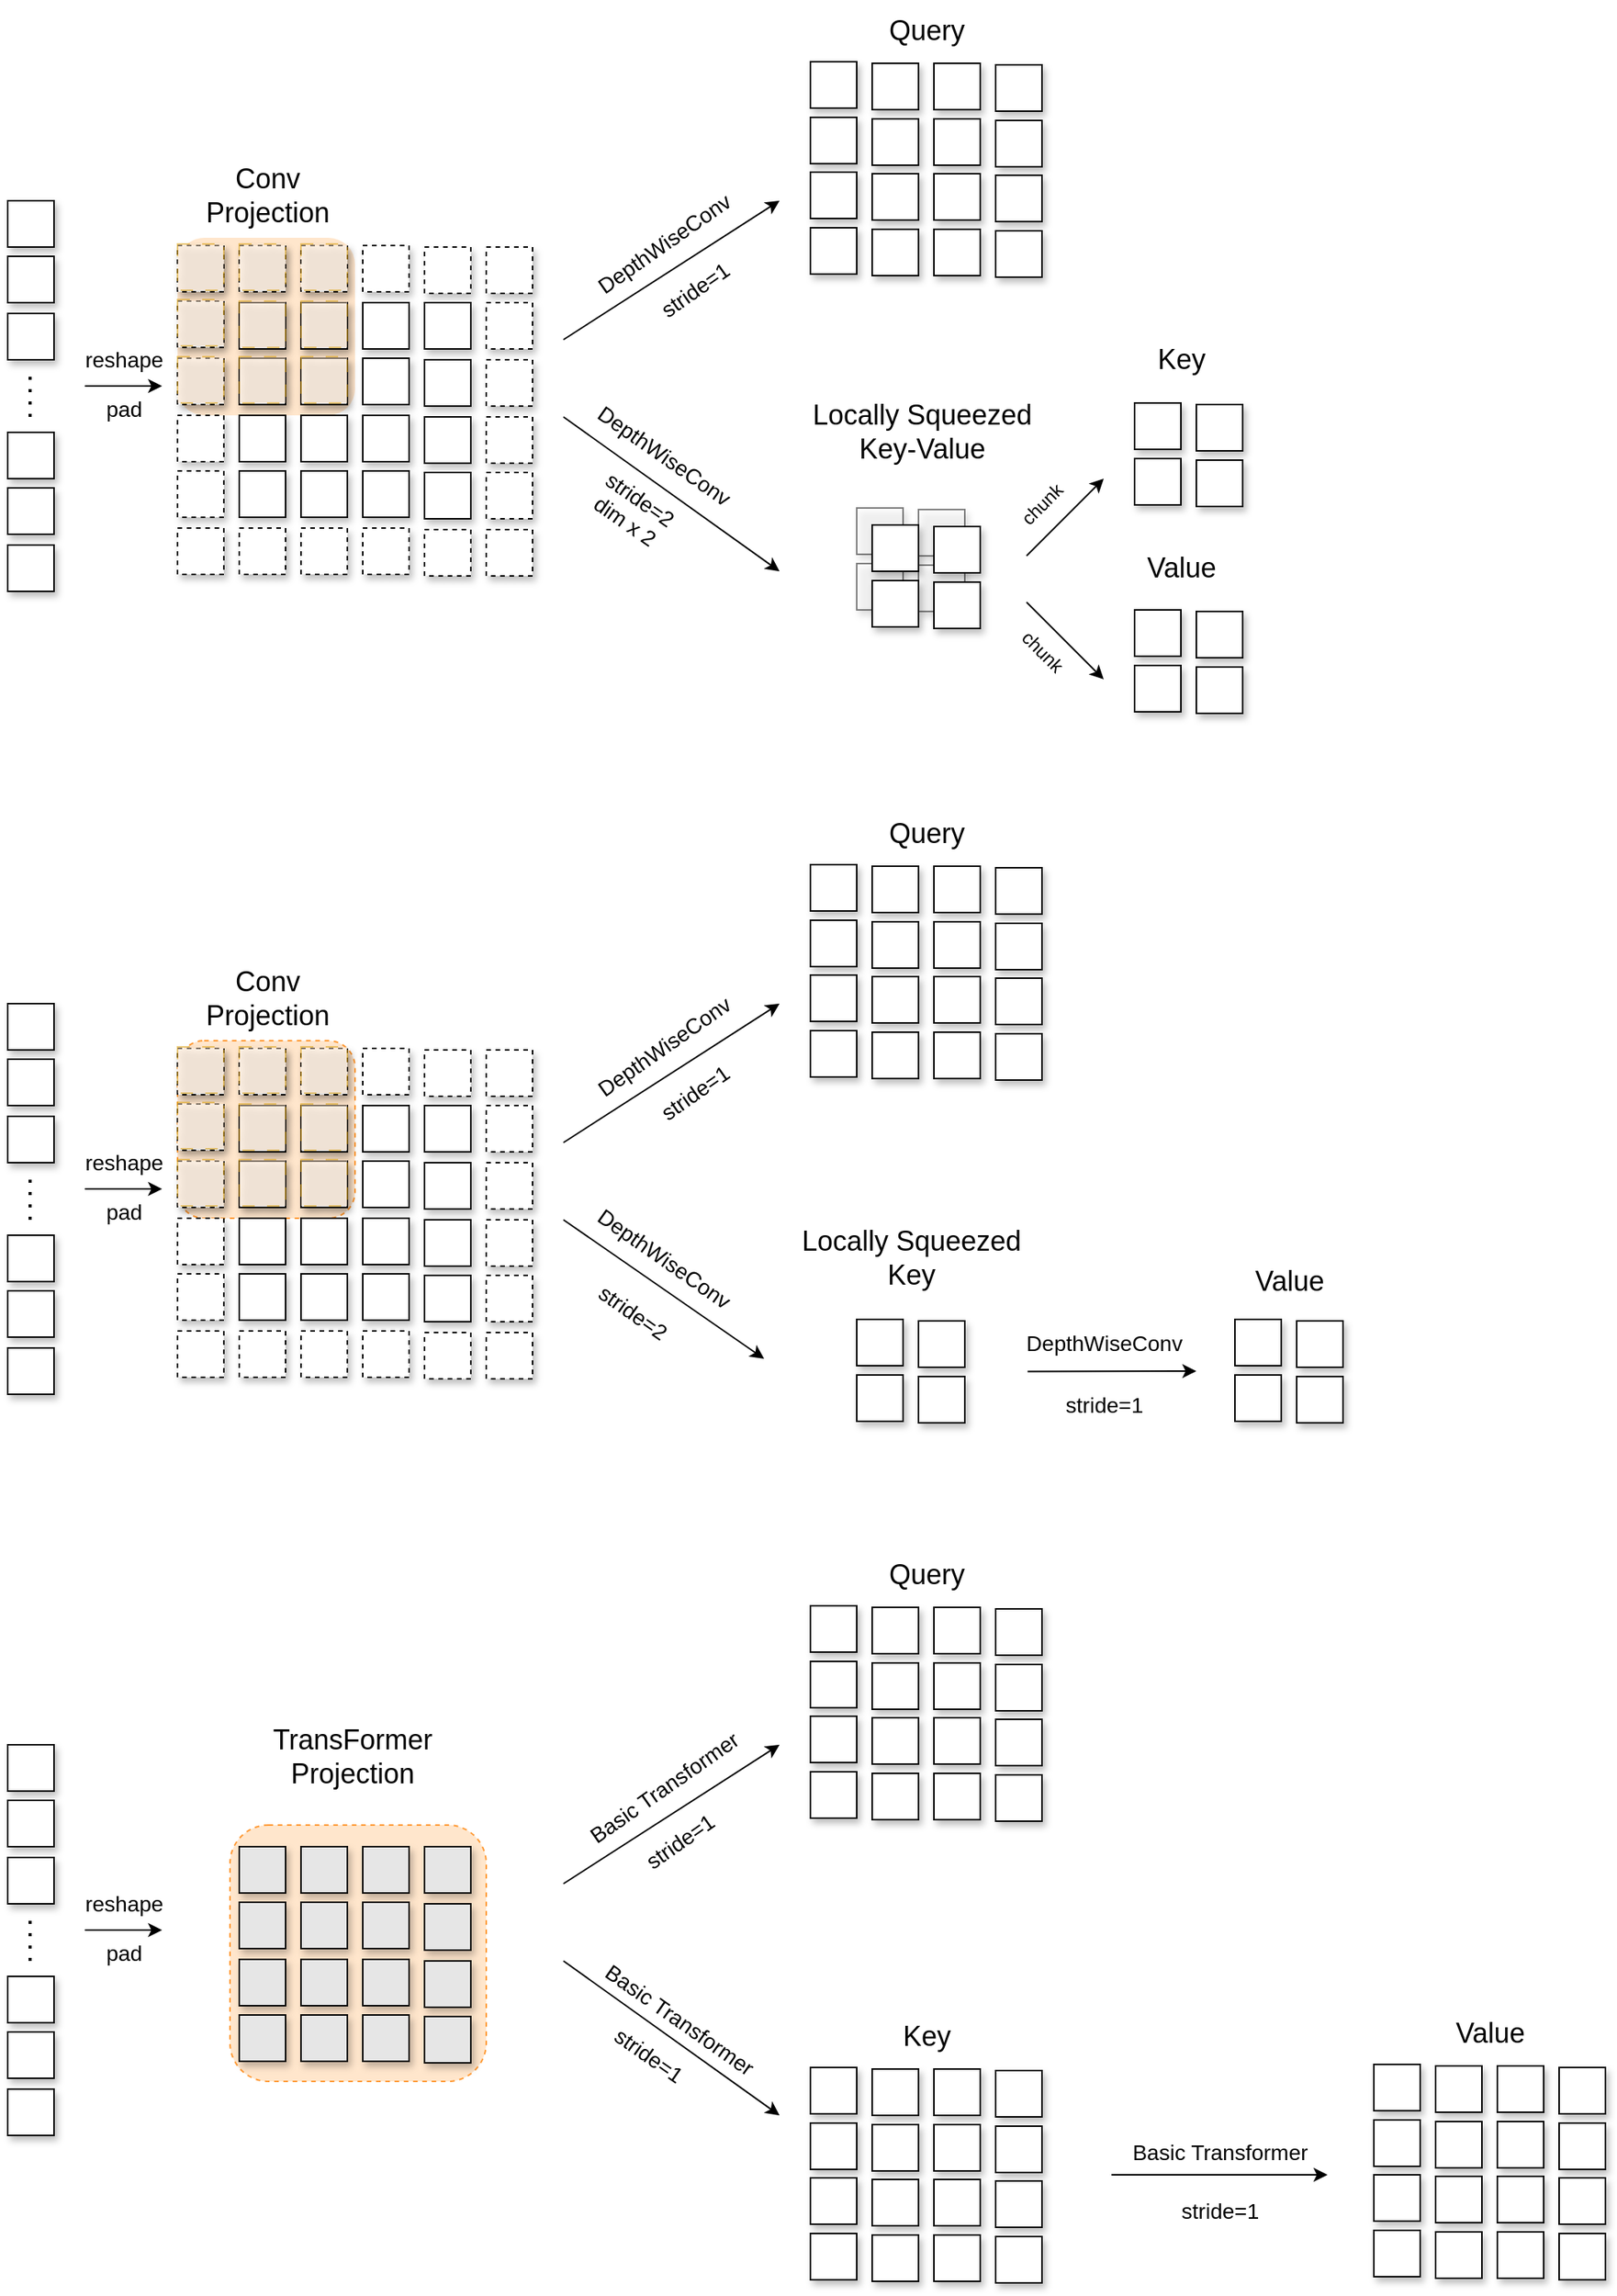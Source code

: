 <mxfile version="21.3.8" type="github">
  <diagram name="第 1 页" id="fcfXm3zg49QDLHQ2pE_v">
    <mxGraphModel dx="1400" dy="732" grid="1" gridSize="10" guides="1" tooltips="1" connect="1" arrows="1" fold="1" page="1" pageScale="1" pageWidth="827" pageHeight="1169" math="0" shadow="0">
      <root>
        <mxCell id="0" />
        <mxCell id="1" parent="0" />
        <mxCell id="M_GYAB3L-xVHz7yTsTbz-63" value="" style="whiteSpace=wrap;html=1;aspect=fixed;fillColor=#ffe6cc;strokeColor=none;rounded=1;" vertex="1" parent="1">
          <mxGeometry x="290" y="154" width="115" height="115" as="geometry" />
        </mxCell>
        <mxCell id="M_GYAB3L-xVHz7yTsTbz-2" value="" style="whiteSpace=wrap;html=1;aspect=fixed;shadow=1;" vertex="1" parent="1">
          <mxGeometry x="180" y="130" width="30" height="30" as="geometry" />
        </mxCell>
        <mxCell id="M_GYAB3L-xVHz7yTsTbz-4" value="" style="whiteSpace=wrap;html=1;aspect=fixed;shadow=1;" vertex="1" parent="1">
          <mxGeometry x="180" y="203" width="30" height="30" as="geometry" />
        </mxCell>
        <mxCell id="M_GYAB3L-xVHz7yTsTbz-5" value="" style="whiteSpace=wrap;html=1;aspect=fixed;shadow=1;" vertex="1" parent="1">
          <mxGeometry x="180" y="166" width="30" height="30" as="geometry" />
        </mxCell>
        <mxCell id="M_GYAB3L-xVHz7yTsTbz-7" value="" style="whiteSpace=wrap;html=1;aspect=fixed;shadow=1;" vertex="1" parent="1">
          <mxGeometry x="180" y="280" width="30" height="30" as="geometry" />
        </mxCell>
        <mxCell id="M_GYAB3L-xVHz7yTsTbz-8" value="" style="whiteSpace=wrap;html=1;aspect=fixed;shadow=1;" vertex="1" parent="1">
          <mxGeometry x="180" y="353" width="30" height="30" as="geometry" />
        </mxCell>
        <mxCell id="M_GYAB3L-xVHz7yTsTbz-9" value="" style="whiteSpace=wrap;html=1;aspect=fixed;shadow=1;" vertex="1" parent="1">
          <mxGeometry x="180" y="316" width="30" height="30" as="geometry" />
        </mxCell>
        <mxCell id="M_GYAB3L-xVHz7yTsTbz-11" value="" style="endArrow=none;dashed=1;html=1;dashPattern=1 3;strokeWidth=2;rounded=0;" edge="1" parent="1">
          <mxGeometry width="50" height="50" relative="1" as="geometry">
            <mxPoint x="194.5" y="270" as="sourcePoint" />
            <mxPoint x="194.5" y="240" as="targetPoint" />
          </mxGeometry>
        </mxCell>
        <mxCell id="M_GYAB3L-xVHz7yTsTbz-12" value="" style="endArrow=classic;html=1;rounded=0;" edge="1" parent="1">
          <mxGeometry width="50" height="50" relative="1" as="geometry">
            <mxPoint x="230" y="250" as="sourcePoint" />
            <mxPoint x="280" y="250" as="targetPoint" />
          </mxGeometry>
        </mxCell>
        <mxCell id="M_GYAB3L-xVHz7yTsTbz-13" value="&lt;font style=&quot;font-size: 14px;&quot;&gt;reshape&lt;/font&gt;" style="text;html=1;align=center;verticalAlign=middle;resizable=0;points=[];autosize=1;strokeColor=none;fillColor=none;" vertex="1" parent="1">
          <mxGeometry x="220" y="218" width="70" height="30" as="geometry" />
        </mxCell>
        <mxCell id="M_GYAB3L-xVHz7yTsTbz-14" value="&lt;font style=&quot;font-size: 14px;&quot;&gt;pad&lt;/font&gt;" style="text;html=1;align=center;verticalAlign=middle;resizable=0;points=[];autosize=1;strokeColor=none;fillColor=none;" vertex="1" parent="1">
          <mxGeometry x="230" y="250" width="50" height="30" as="geometry" />
        </mxCell>
        <mxCell id="M_GYAB3L-xVHz7yTsTbz-15" value="" style="whiteSpace=wrap;html=1;aspect=fixed;shadow=1;" vertex="1" parent="1">
          <mxGeometry x="330" y="196" width="30" height="30" as="geometry" />
        </mxCell>
        <mxCell id="M_GYAB3L-xVHz7yTsTbz-16" value="" style="whiteSpace=wrap;html=1;aspect=fixed;shadow=1;" vertex="1" parent="1">
          <mxGeometry x="330" y="269" width="30" height="30" as="geometry" />
        </mxCell>
        <mxCell id="M_GYAB3L-xVHz7yTsTbz-17" value="" style="whiteSpace=wrap;html=1;aspect=fixed;shadow=1;" vertex="1" parent="1">
          <mxGeometry x="330" y="232" width="30" height="30" as="geometry" />
        </mxCell>
        <mxCell id="M_GYAB3L-xVHz7yTsTbz-18" value="" style="whiteSpace=wrap;html=1;aspect=fixed;shadow=1;" vertex="1" parent="1">
          <mxGeometry x="370" y="196" width="30" height="30" as="geometry" />
        </mxCell>
        <mxCell id="M_GYAB3L-xVHz7yTsTbz-19" value="" style="whiteSpace=wrap;html=1;aspect=fixed;shadow=1;" vertex="1" parent="1">
          <mxGeometry x="370" y="269" width="30" height="30" as="geometry" />
        </mxCell>
        <mxCell id="M_GYAB3L-xVHz7yTsTbz-20" value="" style="whiteSpace=wrap;html=1;aspect=fixed;shadow=1;" vertex="1" parent="1">
          <mxGeometry x="370" y="232" width="30" height="30" as="geometry" />
        </mxCell>
        <mxCell id="M_GYAB3L-xVHz7yTsTbz-21" value="" style="whiteSpace=wrap;html=1;aspect=fixed;shadow=1;" vertex="1" parent="1">
          <mxGeometry x="410" y="196" width="30" height="30" as="geometry" />
        </mxCell>
        <mxCell id="M_GYAB3L-xVHz7yTsTbz-22" value="" style="whiteSpace=wrap;html=1;aspect=fixed;shadow=1;" vertex="1" parent="1">
          <mxGeometry x="410" y="269" width="30" height="30" as="geometry" />
        </mxCell>
        <mxCell id="M_GYAB3L-xVHz7yTsTbz-23" value="" style="whiteSpace=wrap;html=1;aspect=fixed;shadow=1;" vertex="1" parent="1">
          <mxGeometry x="410" y="232" width="30" height="30" as="geometry" />
        </mxCell>
        <mxCell id="M_GYAB3L-xVHz7yTsTbz-27" value="" style="whiteSpace=wrap;html=1;aspect=fixed;shadow=1;dashed=1;" vertex="1" parent="1">
          <mxGeometry x="290" y="159" width="30" height="30" as="geometry" />
        </mxCell>
        <mxCell id="M_GYAB3L-xVHz7yTsTbz-28" value="" style="whiteSpace=wrap;html=1;aspect=fixed;shadow=1;dashed=1;" vertex="1" parent="1">
          <mxGeometry x="290" y="232" width="30" height="30" as="geometry" />
        </mxCell>
        <mxCell id="M_GYAB3L-xVHz7yTsTbz-29" value="" style="whiteSpace=wrap;html=1;aspect=fixed;shadow=1;dashed=1;" vertex="1" parent="1">
          <mxGeometry x="290" y="195" width="30" height="30" as="geometry" />
        </mxCell>
        <mxCell id="M_GYAB3L-xVHz7yTsTbz-30" value="" style="whiteSpace=wrap;html=1;aspect=fixed;shadow=1;dashed=1;" vertex="1" parent="1">
          <mxGeometry x="290" y="269" width="30" height="30" as="geometry" />
        </mxCell>
        <mxCell id="M_GYAB3L-xVHz7yTsTbz-31" value="" style="whiteSpace=wrap;html=1;aspect=fixed;shadow=1;dashed=1;" vertex="1" parent="1">
          <mxGeometry x="290" y="342" width="30" height="30" as="geometry" />
        </mxCell>
        <mxCell id="M_GYAB3L-xVHz7yTsTbz-32" value="" style="whiteSpace=wrap;html=1;aspect=fixed;shadow=1;dashed=1;" vertex="1" parent="1">
          <mxGeometry x="290" y="305" width="30" height="30" as="geometry" />
        </mxCell>
        <mxCell id="M_GYAB3L-xVHz7yTsTbz-33" value="" style="whiteSpace=wrap;html=1;aspect=fixed;shadow=1;dashed=1;" vertex="1" parent="1">
          <mxGeometry x="450" y="160" width="30" height="30" as="geometry" />
        </mxCell>
        <mxCell id="M_GYAB3L-xVHz7yTsTbz-34" value="" style="whiteSpace=wrap;html=1;aspect=fixed;shadow=1;" vertex="1" parent="1">
          <mxGeometry x="450" y="233" width="30" height="30" as="geometry" />
        </mxCell>
        <mxCell id="M_GYAB3L-xVHz7yTsTbz-35" value="" style="whiteSpace=wrap;html=1;aspect=fixed;shadow=1;" vertex="1" parent="1">
          <mxGeometry x="450" y="196" width="30" height="30" as="geometry" />
        </mxCell>
        <mxCell id="M_GYAB3L-xVHz7yTsTbz-36" value="" style="whiteSpace=wrap;html=1;aspect=fixed;shadow=1;dashed=1;" vertex="1" parent="1">
          <mxGeometry x="330" y="159" width="30" height="30" as="geometry" />
        </mxCell>
        <mxCell id="M_GYAB3L-xVHz7yTsTbz-37" value="" style="whiteSpace=wrap;html=1;aspect=fixed;shadow=1;dashed=1;" vertex="1" parent="1">
          <mxGeometry x="370" y="159" width="30" height="30" as="geometry" />
        </mxCell>
        <mxCell id="M_GYAB3L-xVHz7yTsTbz-38" value="" style="whiteSpace=wrap;html=1;aspect=fixed;shadow=1;dashed=1;" vertex="1" parent="1">
          <mxGeometry x="410" y="159" width="30" height="30" as="geometry" />
        </mxCell>
        <mxCell id="M_GYAB3L-xVHz7yTsTbz-39" value="" style="whiteSpace=wrap;html=1;aspect=fixed;shadow=1;" vertex="1" parent="1">
          <mxGeometry x="330" y="305" width="30" height="30" as="geometry" />
        </mxCell>
        <mxCell id="M_GYAB3L-xVHz7yTsTbz-40" value="" style="whiteSpace=wrap;html=1;aspect=fixed;shadow=1;" vertex="1" parent="1">
          <mxGeometry x="370" y="305" width="30" height="30" as="geometry" />
        </mxCell>
        <mxCell id="M_GYAB3L-xVHz7yTsTbz-41" value="" style="whiteSpace=wrap;html=1;aspect=fixed;shadow=1;" vertex="1" parent="1">
          <mxGeometry x="410" y="305" width="30" height="30" as="geometry" />
        </mxCell>
        <mxCell id="M_GYAB3L-xVHz7yTsTbz-42" value="" style="whiteSpace=wrap;html=1;aspect=fixed;shadow=1;dashed=1;" vertex="1" parent="1">
          <mxGeometry x="330" y="342" width="30" height="30" as="geometry" />
        </mxCell>
        <mxCell id="M_GYAB3L-xVHz7yTsTbz-43" value="" style="whiteSpace=wrap;html=1;aspect=fixed;shadow=1;dashed=1;" vertex="1" parent="1">
          <mxGeometry x="370" y="342" width="30" height="30" as="geometry" />
        </mxCell>
        <mxCell id="M_GYAB3L-xVHz7yTsTbz-44" value="" style="whiteSpace=wrap;html=1;aspect=fixed;shadow=1;dashed=1;" vertex="1" parent="1">
          <mxGeometry x="410" y="342" width="30" height="30" as="geometry" />
        </mxCell>
        <mxCell id="M_GYAB3L-xVHz7yTsTbz-45" value="" style="whiteSpace=wrap;html=1;aspect=fixed;shadow=1;" vertex="1" parent="1">
          <mxGeometry x="450" y="270" width="30" height="30" as="geometry" />
        </mxCell>
        <mxCell id="M_GYAB3L-xVHz7yTsTbz-46" value="" style="whiteSpace=wrap;html=1;aspect=fixed;shadow=1;dashed=1;" vertex="1" parent="1">
          <mxGeometry x="450" y="343" width="30" height="30" as="geometry" />
        </mxCell>
        <mxCell id="M_GYAB3L-xVHz7yTsTbz-47" value="" style="whiteSpace=wrap;html=1;aspect=fixed;shadow=1;" vertex="1" parent="1">
          <mxGeometry x="450" y="306" width="30" height="30" as="geometry" />
        </mxCell>
        <mxCell id="M_GYAB3L-xVHz7yTsTbz-48" value="" style="whiteSpace=wrap;html=1;aspect=fixed;shadow=1;dashed=1;" vertex="1" parent="1">
          <mxGeometry x="490" y="160" width="30" height="30" as="geometry" />
        </mxCell>
        <mxCell id="M_GYAB3L-xVHz7yTsTbz-49" value="" style="whiteSpace=wrap;html=1;aspect=fixed;shadow=1;dashed=1;" vertex="1" parent="1">
          <mxGeometry x="490" y="233" width="30" height="30" as="geometry" />
        </mxCell>
        <mxCell id="M_GYAB3L-xVHz7yTsTbz-50" value="" style="whiteSpace=wrap;html=1;aspect=fixed;shadow=1;dashed=1;" vertex="1" parent="1">
          <mxGeometry x="490" y="196" width="30" height="30" as="geometry" />
        </mxCell>
        <mxCell id="M_GYAB3L-xVHz7yTsTbz-51" value="" style="whiteSpace=wrap;html=1;aspect=fixed;shadow=1;dashed=1;" vertex="1" parent="1">
          <mxGeometry x="490" y="270" width="30" height="30" as="geometry" />
        </mxCell>
        <mxCell id="M_GYAB3L-xVHz7yTsTbz-52" value="" style="whiteSpace=wrap;html=1;aspect=fixed;shadow=1;dashed=1;" vertex="1" parent="1">
          <mxGeometry x="490" y="343" width="30" height="30" as="geometry" />
        </mxCell>
        <mxCell id="M_GYAB3L-xVHz7yTsTbz-53" value="" style="whiteSpace=wrap;html=1;aspect=fixed;shadow=1;dashed=1;" vertex="1" parent="1">
          <mxGeometry x="490" y="306" width="30" height="30" as="geometry" />
        </mxCell>
        <mxCell id="M_GYAB3L-xVHz7yTsTbz-54" value="" style="whiteSpace=wrap;html=1;aspect=fixed;shadow=1;dashed=1;dashPattern=8 8;fillColor=#ffe6cc;strokeColor=#d79b00;gradientColor=none;opacity=50;" vertex="1" parent="1">
          <mxGeometry x="330" y="195" width="30" height="30" as="geometry" />
        </mxCell>
        <mxCell id="M_GYAB3L-xVHz7yTsTbz-55" value="" style="whiteSpace=wrap;html=1;aspect=fixed;shadow=1;dashed=1;dashPattern=8 8;fillColor=#ffe6cc;strokeColor=#d79b00;gradientColor=none;opacity=50;" vertex="1" parent="1">
          <mxGeometry x="330" y="231" width="30" height="30" as="geometry" />
        </mxCell>
        <mxCell id="M_GYAB3L-xVHz7yTsTbz-56" value="" style="whiteSpace=wrap;html=1;aspect=fixed;shadow=1;dashed=1;dashPattern=8 8;fillColor=#ffe6cc;strokeColor=#d79b00;gradientColor=none;opacity=50;" vertex="1" parent="1">
          <mxGeometry x="370" y="195" width="30" height="30" as="geometry" />
        </mxCell>
        <mxCell id="M_GYAB3L-xVHz7yTsTbz-57" value="" style="whiteSpace=wrap;html=1;aspect=fixed;shadow=1;dashed=1;dashPattern=8 8;fillColor=#ffe6cc;strokeColor=#d79b00;gradientColor=none;opacity=50;" vertex="1" parent="1">
          <mxGeometry x="370" y="231" width="30" height="30" as="geometry" />
        </mxCell>
        <mxCell id="M_GYAB3L-xVHz7yTsTbz-58" value="" style="whiteSpace=wrap;html=1;aspect=fixed;shadow=1;dashed=1;dashPattern=8 8;fillColor=#ffe6cc;strokeColor=#d79b00;gradientColor=none;opacity=50;" vertex="1" parent="1">
          <mxGeometry x="290" y="158" width="30" height="30" as="geometry" />
        </mxCell>
        <mxCell id="M_GYAB3L-xVHz7yTsTbz-59" value="" style="whiteSpace=wrap;html=1;aspect=fixed;shadow=1;dashed=1;dashPattern=8 8;fillColor=#ffe6cc;strokeColor=#d79b00;gradientColor=none;opacity=50;" vertex="1" parent="1">
          <mxGeometry x="290" y="231" width="30" height="30" as="geometry" />
        </mxCell>
        <mxCell id="M_GYAB3L-xVHz7yTsTbz-60" value="" style="whiteSpace=wrap;html=1;aspect=fixed;shadow=1;dashed=1;dashPattern=8 8;fillColor=#ffe6cc;strokeColor=#d79b00;gradientColor=none;opacity=50;" vertex="1" parent="1">
          <mxGeometry x="290" y="194" width="30" height="30" as="geometry" />
        </mxCell>
        <mxCell id="M_GYAB3L-xVHz7yTsTbz-61" value="" style="whiteSpace=wrap;html=1;aspect=fixed;shadow=1;dashed=1;dashPattern=8 8;fillColor=#ffe6cc;strokeColor=#d79b00;gradientColor=none;opacity=50;" vertex="1" parent="1">
          <mxGeometry x="330" y="158" width="30" height="30" as="geometry" />
        </mxCell>
        <mxCell id="M_GYAB3L-xVHz7yTsTbz-62" value="" style="whiteSpace=wrap;html=1;aspect=fixed;shadow=1;dashed=1;dashPattern=8 8;fillColor=#ffe6cc;strokeColor=#d79b00;gradientColor=none;opacity=50;" vertex="1" parent="1">
          <mxGeometry x="370" y="158" width="30" height="30" as="geometry" />
        </mxCell>
        <mxCell id="M_GYAB3L-xVHz7yTsTbz-64" value="&lt;font style=&quot;font-size: 18px;&quot;&gt;Conv&lt;br&gt;Projection&lt;/font&gt;" style="text;html=1;align=center;verticalAlign=middle;resizable=0;points=[];autosize=1;strokeColor=none;fillColor=none;" vertex="1" parent="1">
          <mxGeometry x="297.5" y="96.5" width="100" height="60" as="geometry" />
        </mxCell>
        <mxCell id="M_GYAB3L-xVHz7yTsTbz-65" value="" style="endArrow=classic;html=1;rounded=0;" edge="1" parent="1">
          <mxGeometry width="50" height="50" relative="1" as="geometry">
            <mxPoint x="540" y="220" as="sourcePoint" />
            <mxPoint x="680" y="130" as="targetPoint" />
          </mxGeometry>
        </mxCell>
        <mxCell id="M_GYAB3L-xVHz7yTsTbz-67" value="&lt;font style=&quot;font-size: 14px;&quot;&gt;stride=1&lt;/font&gt;" style="text;html=1;align=center;verticalAlign=middle;resizable=0;points=[];autosize=1;strokeColor=none;fillColor=none;rotation=-35;" vertex="1" parent="1">
          <mxGeometry x="590" y="173" width="70" height="30" as="geometry" />
        </mxCell>
        <mxCell id="M_GYAB3L-xVHz7yTsTbz-69" value="&lt;font style=&quot;font-size: 14px;&quot;&gt;DepthWiseConv&lt;/font&gt;" style="text;html=1;align=center;verticalAlign=middle;resizable=0;points=[];autosize=1;strokeColor=none;fillColor=none;rotation=-35;" vertex="1" parent="1">
          <mxGeometry x="545" y="143" width="120" height="30" as="geometry" />
        </mxCell>
        <mxCell id="M_GYAB3L-xVHz7yTsTbz-70" value="" style="whiteSpace=wrap;html=1;aspect=fixed;shadow=1;" vertex="1" parent="1">
          <mxGeometry x="700" y="40" width="30" height="30" as="geometry" />
        </mxCell>
        <mxCell id="M_GYAB3L-xVHz7yTsTbz-71" value="" style="whiteSpace=wrap;html=1;aspect=fixed;shadow=1;" vertex="1" parent="1">
          <mxGeometry x="700" y="76" width="30" height="30" as="geometry" />
        </mxCell>
        <mxCell id="M_GYAB3L-xVHz7yTsTbz-72" value="" style="whiteSpace=wrap;html=1;aspect=fixed;shadow=1;" vertex="1" parent="1">
          <mxGeometry x="740" y="41" width="30" height="30" as="geometry" />
        </mxCell>
        <mxCell id="M_GYAB3L-xVHz7yTsTbz-73" value="" style="whiteSpace=wrap;html=1;aspect=fixed;shadow=1;" vertex="1" parent="1">
          <mxGeometry x="740" y="77" width="30" height="30" as="geometry" />
        </mxCell>
        <mxCell id="M_GYAB3L-xVHz7yTsTbz-82" value="" style="whiteSpace=wrap;html=1;aspect=fixed;shadow=1;" vertex="1" parent="1">
          <mxGeometry x="700" y="111.5" width="30" height="30" as="geometry" />
        </mxCell>
        <mxCell id="M_GYAB3L-xVHz7yTsTbz-83" value="" style="whiteSpace=wrap;html=1;aspect=fixed;shadow=1;" vertex="1" parent="1">
          <mxGeometry x="700" y="147.5" width="30" height="30" as="geometry" />
        </mxCell>
        <mxCell id="M_GYAB3L-xVHz7yTsTbz-84" value="" style="whiteSpace=wrap;html=1;aspect=fixed;shadow=1;" vertex="1" parent="1">
          <mxGeometry x="740" y="112.5" width="30" height="30" as="geometry" />
        </mxCell>
        <mxCell id="M_GYAB3L-xVHz7yTsTbz-85" value="" style="whiteSpace=wrap;html=1;aspect=fixed;shadow=1;" vertex="1" parent="1">
          <mxGeometry x="740" y="148.5" width="30" height="30" as="geometry" />
        </mxCell>
        <mxCell id="M_GYAB3L-xVHz7yTsTbz-86" value="" style="whiteSpace=wrap;html=1;aspect=fixed;shadow=1;" vertex="1" parent="1">
          <mxGeometry x="780" y="41" width="30" height="30" as="geometry" />
        </mxCell>
        <mxCell id="M_GYAB3L-xVHz7yTsTbz-87" value="" style="whiteSpace=wrap;html=1;aspect=fixed;shadow=1;" vertex="1" parent="1">
          <mxGeometry x="780" y="77" width="30" height="30" as="geometry" />
        </mxCell>
        <mxCell id="M_GYAB3L-xVHz7yTsTbz-88" value="" style="whiteSpace=wrap;html=1;aspect=fixed;shadow=1;" vertex="1" parent="1">
          <mxGeometry x="820" y="42" width="30" height="30" as="geometry" />
        </mxCell>
        <mxCell id="M_GYAB3L-xVHz7yTsTbz-89" value="" style="whiteSpace=wrap;html=1;aspect=fixed;shadow=1;" vertex="1" parent="1">
          <mxGeometry x="820" y="78" width="30" height="30" as="geometry" />
        </mxCell>
        <mxCell id="M_GYAB3L-xVHz7yTsTbz-90" value="" style="whiteSpace=wrap;html=1;aspect=fixed;shadow=1;" vertex="1" parent="1">
          <mxGeometry x="780" y="112.5" width="30" height="30" as="geometry" />
        </mxCell>
        <mxCell id="M_GYAB3L-xVHz7yTsTbz-91" value="" style="whiteSpace=wrap;html=1;aspect=fixed;shadow=1;" vertex="1" parent="1">
          <mxGeometry x="780" y="148.5" width="30" height="30" as="geometry" />
        </mxCell>
        <mxCell id="M_GYAB3L-xVHz7yTsTbz-92" value="" style="whiteSpace=wrap;html=1;aspect=fixed;shadow=1;" vertex="1" parent="1">
          <mxGeometry x="820" y="113.5" width="30" height="30" as="geometry" />
        </mxCell>
        <mxCell id="M_GYAB3L-xVHz7yTsTbz-93" value="" style="whiteSpace=wrap;html=1;aspect=fixed;shadow=1;" vertex="1" parent="1">
          <mxGeometry x="820" y="149.5" width="30" height="30" as="geometry" />
        </mxCell>
        <mxCell id="M_GYAB3L-xVHz7yTsTbz-94" value="&lt;font style=&quot;font-size: 18px;&quot;&gt;Query&lt;/font&gt;" style="text;html=1;align=center;verticalAlign=middle;resizable=0;points=[];autosize=1;strokeColor=none;fillColor=none;" vertex="1" parent="1">
          <mxGeometry x="740" width="70" height="40" as="geometry" />
        </mxCell>
        <mxCell id="M_GYAB3L-xVHz7yTsTbz-95" value="" style="endArrow=classic;html=1;rounded=0;" edge="1" parent="1">
          <mxGeometry width="50" height="50" relative="1" as="geometry">
            <mxPoint x="540" y="270" as="sourcePoint" />
            <mxPoint x="680" y="370" as="targetPoint" />
          </mxGeometry>
        </mxCell>
        <mxCell id="M_GYAB3L-xVHz7yTsTbz-96" value="&lt;font style=&quot;font-size: 14px;&quot;&gt;DepthWiseConv&lt;/font&gt;" style="text;html=1;align=center;verticalAlign=middle;resizable=0;points=[];autosize=1;strokeColor=none;fillColor=none;rotation=35;" vertex="1" parent="1">
          <mxGeometry x="545" y="280" width="120" height="30" as="geometry" />
        </mxCell>
        <mxCell id="M_GYAB3L-xVHz7yTsTbz-97" value="&lt;font style=&quot;font-size: 14px;&quot;&gt;stride=2&lt;br&gt;dim x 2&lt;br&gt;&lt;/font&gt;" style="text;html=1;align=center;verticalAlign=middle;resizable=0;points=[];autosize=1;strokeColor=none;fillColor=none;rotation=35;" vertex="1" parent="1">
          <mxGeometry x="550" y="304.5" width="70" height="50" as="geometry" />
        </mxCell>
        <mxCell id="M_GYAB3L-xVHz7yTsTbz-106" value="" style="whiteSpace=wrap;html=1;aspect=fixed;shadow=1;opacity=50;" vertex="1" parent="1">
          <mxGeometry x="730" y="329" width="30" height="30" as="geometry" />
        </mxCell>
        <mxCell id="M_GYAB3L-xVHz7yTsTbz-107" value="" style="whiteSpace=wrap;html=1;aspect=fixed;shadow=1;opacity=50;" vertex="1" parent="1">
          <mxGeometry x="730" y="365" width="30" height="30" as="geometry" />
        </mxCell>
        <mxCell id="M_GYAB3L-xVHz7yTsTbz-108" value="" style="whiteSpace=wrap;html=1;aspect=fixed;shadow=1;opacity=50;" vertex="1" parent="1">
          <mxGeometry x="770" y="330" width="30" height="30" as="geometry" />
        </mxCell>
        <mxCell id="M_GYAB3L-xVHz7yTsTbz-109" value="" style="whiteSpace=wrap;html=1;aspect=fixed;shadow=1;opacity=50;" vertex="1" parent="1">
          <mxGeometry x="770" y="366" width="30" height="30" as="geometry" />
        </mxCell>
        <mxCell id="M_GYAB3L-xVHz7yTsTbz-110" value="" style="whiteSpace=wrap;html=1;aspect=fixed;shadow=1;" vertex="1" parent="1">
          <mxGeometry x="740" y="340" width="30" height="30" as="geometry" />
        </mxCell>
        <mxCell id="M_GYAB3L-xVHz7yTsTbz-111" value="" style="whiteSpace=wrap;html=1;aspect=fixed;shadow=1;" vertex="1" parent="1">
          <mxGeometry x="740" y="376" width="30" height="30" as="geometry" />
        </mxCell>
        <mxCell id="M_GYAB3L-xVHz7yTsTbz-112" value="" style="whiteSpace=wrap;html=1;aspect=fixed;shadow=1;" vertex="1" parent="1">
          <mxGeometry x="780" y="341" width="30" height="30" as="geometry" />
        </mxCell>
        <mxCell id="M_GYAB3L-xVHz7yTsTbz-113" value="" style="whiteSpace=wrap;html=1;aspect=fixed;shadow=1;" vertex="1" parent="1">
          <mxGeometry x="780" y="377" width="30" height="30" as="geometry" />
        </mxCell>
        <mxCell id="M_GYAB3L-xVHz7yTsTbz-114" value="&lt;font style=&quot;font-size: 18px;&quot;&gt;Locally Squeezed&lt;br&gt;Key-Value&lt;/font&gt;" style="text;html=1;align=center;verticalAlign=middle;resizable=0;points=[];autosize=1;strokeColor=none;fillColor=none;" vertex="1" parent="1">
          <mxGeometry x="687" y="250" width="170" height="60" as="geometry" />
        </mxCell>
        <mxCell id="M_GYAB3L-xVHz7yTsTbz-115" value="" style="endArrow=classic;html=1;rounded=0;" edge="1" parent="1">
          <mxGeometry width="50" height="50" relative="1" as="geometry">
            <mxPoint x="840" y="360" as="sourcePoint" />
            <mxPoint x="890" y="310" as="targetPoint" />
          </mxGeometry>
        </mxCell>
        <mxCell id="M_GYAB3L-xVHz7yTsTbz-116" value="" style="endArrow=classic;html=1;rounded=0;" edge="1" parent="1">
          <mxGeometry width="50" height="50" relative="1" as="geometry">
            <mxPoint x="840" y="390" as="sourcePoint" />
            <mxPoint x="890" y="440" as="targetPoint" />
          </mxGeometry>
        </mxCell>
        <mxCell id="M_GYAB3L-xVHz7yTsTbz-117" value="chunk" style="text;html=1;align=center;verticalAlign=middle;resizable=0;points=[];autosize=1;strokeColor=none;fillColor=none;rotation=-45;" vertex="1" parent="1">
          <mxGeometry x="820" y="312" width="60" height="30" as="geometry" />
        </mxCell>
        <mxCell id="M_GYAB3L-xVHz7yTsTbz-118" value="chunk" style="text;html=1;align=center;verticalAlign=middle;resizable=0;points=[];autosize=1;strokeColor=none;fillColor=none;rotation=45;" vertex="1" parent="1">
          <mxGeometry x="820" y="407" width="60" height="30" as="geometry" />
        </mxCell>
        <mxCell id="M_GYAB3L-xVHz7yTsTbz-120" value="" style="whiteSpace=wrap;html=1;aspect=fixed;shadow=1;" vertex="1" parent="1">
          <mxGeometry x="910" y="261" width="30" height="30" as="geometry" />
        </mxCell>
        <mxCell id="M_GYAB3L-xVHz7yTsTbz-121" value="" style="whiteSpace=wrap;html=1;aspect=fixed;shadow=1;" vertex="1" parent="1">
          <mxGeometry x="910" y="297" width="30" height="30" as="geometry" />
        </mxCell>
        <mxCell id="M_GYAB3L-xVHz7yTsTbz-122" value="" style="whiteSpace=wrap;html=1;aspect=fixed;shadow=1;" vertex="1" parent="1">
          <mxGeometry x="950" y="262" width="30" height="30" as="geometry" />
        </mxCell>
        <mxCell id="M_GYAB3L-xVHz7yTsTbz-123" value="" style="whiteSpace=wrap;html=1;aspect=fixed;shadow=1;" vertex="1" parent="1">
          <mxGeometry x="950" y="298" width="30" height="30" as="geometry" />
        </mxCell>
        <mxCell id="M_GYAB3L-xVHz7yTsTbz-124" value="" style="whiteSpace=wrap;html=1;aspect=fixed;shadow=1;" vertex="1" parent="1">
          <mxGeometry x="910" y="395" width="30" height="30" as="geometry" />
        </mxCell>
        <mxCell id="M_GYAB3L-xVHz7yTsTbz-125" value="" style="whiteSpace=wrap;html=1;aspect=fixed;shadow=1;" vertex="1" parent="1">
          <mxGeometry x="910" y="431" width="30" height="30" as="geometry" />
        </mxCell>
        <mxCell id="M_GYAB3L-xVHz7yTsTbz-126" value="" style="whiteSpace=wrap;html=1;aspect=fixed;shadow=1;" vertex="1" parent="1">
          <mxGeometry x="950" y="396" width="30" height="30" as="geometry" />
        </mxCell>
        <mxCell id="M_GYAB3L-xVHz7yTsTbz-127" value="" style="whiteSpace=wrap;html=1;aspect=fixed;shadow=1;" vertex="1" parent="1">
          <mxGeometry x="950" y="432" width="30" height="30" as="geometry" />
        </mxCell>
        <mxCell id="M_GYAB3L-xVHz7yTsTbz-128" value="&lt;font style=&quot;font-size: 18px;&quot;&gt;Key&lt;/font&gt;" style="text;html=1;align=center;verticalAlign=middle;resizable=0;points=[];autosize=1;strokeColor=none;fillColor=none;" vertex="1" parent="1">
          <mxGeometry x="915" y="213" width="50" height="40" as="geometry" />
        </mxCell>
        <mxCell id="M_GYAB3L-xVHz7yTsTbz-129" value="&lt;font style=&quot;font-size: 18px;&quot;&gt;Value&lt;/font&gt;" style="text;html=1;align=center;verticalAlign=middle;resizable=0;points=[];autosize=1;strokeColor=none;fillColor=none;" vertex="1" parent="1">
          <mxGeometry x="905" y="348" width="70" height="40" as="geometry" />
        </mxCell>
        <mxCell id="M_GYAB3L-xVHz7yTsTbz-130" value="" style="whiteSpace=wrap;html=1;aspect=fixed;fillColor=#ffe6cc;strokeColor=#FF9933;rounded=1;dashed=1;" vertex="1" parent="1">
          <mxGeometry x="290" y="674" width="115" height="115" as="geometry" />
        </mxCell>
        <mxCell id="M_GYAB3L-xVHz7yTsTbz-131" value="" style="whiteSpace=wrap;html=1;aspect=fixed;shadow=1;" vertex="1" parent="1">
          <mxGeometry x="180" y="650" width="30" height="30" as="geometry" />
        </mxCell>
        <mxCell id="M_GYAB3L-xVHz7yTsTbz-132" value="" style="whiteSpace=wrap;html=1;aspect=fixed;shadow=1;" vertex="1" parent="1">
          <mxGeometry x="180" y="723" width="30" height="30" as="geometry" />
        </mxCell>
        <mxCell id="M_GYAB3L-xVHz7yTsTbz-133" value="" style="whiteSpace=wrap;html=1;aspect=fixed;shadow=1;" vertex="1" parent="1">
          <mxGeometry x="180" y="686" width="30" height="30" as="geometry" />
        </mxCell>
        <mxCell id="M_GYAB3L-xVHz7yTsTbz-134" value="" style="whiteSpace=wrap;html=1;aspect=fixed;shadow=1;" vertex="1" parent="1">
          <mxGeometry x="180" y="800" width="30" height="30" as="geometry" />
        </mxCell>
        <mxCell id="M_GYAB3L-xVHz7yTsTbz-135" value="" style="whiteSpace=wrap;html=1;aspect=fixed;shadow=1;" vertex="1" parent="1">
          <mxGeometry x="180" y="873" width="30" height="30" as="geometry" />
        </mxCell>
        <mxCell id="M_GYAB3L-xVHz7yTsTbz-136" value="" style="whiteSpace=wrap;html=1;aspect=fixed;shadow=1;" vertex="1" parent="1">
          <mxGeometry x="180" y="836" width="30" height="30" as="geometry" />
        </mxCell>
        <mxCell id="M_GYAB3L-xVHz7yTsTbz-137" value="" style="endArrow=none;dashed=1;html=1;dashPattern=1 3;strokeWidth=2;rounded=0;" edge="1" parent="1">
          <mxGeometry width="50" height="50" relative="1" as="geometry">
            <mxPoint x="194.5" y="790" as="sourcePoint" />
            <mxPoint x="194.5" y="760" as="targetPoint" />
          </mxGeometry>
        </mxCell>
        <mxCell id="M_GYAB3L-xVHz7yTsTbz-138" value="" style="endArrow=classic;html=1;rounded=0;" edge="1" parent="1">
          <mxGeometry width="50" height="50" relative="1" as="geometry">
            <mxPoint x="230" y="770" as="sourcePoint" />
            <mxPoint x="280" y="770" as="targetPoint" />
          </mxGeometry>
        </mxCell>
        <mxCell id="M_GYAB3L-xVHz7yTsTbz-139" value="&lt;font style=&quot;font-size: 14px;&quot;&gt;reshape&lt;/font&gt;" style="text;html=1;align=center;verticalAlign=middle;resizable=0;points=[];autosize=1;strokeColor=none;fillColor=none;" vertex="1" parent="1">
          <mxGeometry x="220" y="738" width="70" height="30" as="geometry" />
        </mxCell>
        <mxCell id="M_GYAB3L-xVHz7yTsTbz-140" value="&lt;font style=&quot;font-size: 14px;&quot;&gt;pad&lt;/font&gt;" style="text;html=1;align=center;verticalAlign=middle;resizable=0;points=[];autosize=1;strokeColor=none;fillColor=none;" vertex="1" parent="1">
          <mxGeometry x="230" y="770" width="50" height="30" as="geometry" />
        </mxCell>
        <mxCell id="M_GYAB3L-xVHz7yTsTbz-141" value="" style="whiteSpace=wrap;html=1;aspect=fixed;shadow=1;" vertex="1" parent="1">
          <mxGeometry x="330" y="716" width="30" height="30" as="geometry" />
        </mxCell>
        <mxCell id="M_GYAB3L-xVHz7yTsTbz-142" value="" style="whiteSpace=wrap;html=1;aspect=fixed;shadow=1;" vertex="1" parent="1">
          <mxGeometry x="330" y="789" width="30" height="30" as="geometry" />
        </mxCell>
        <mxCell id="M_GYAB3L-xVHz7yTsTbz-143" value="" style="whiteSpace=wrap;html=1;aspect=fixed;shadow=1;" vertex="1" parent="1">
          <mxGeometry x="330" y="752" width="30" height="30" as="geometry" />
        </mxCell>
        <mxCell id="M_GYAB3L-xVHz7yTsTbz-144" value="" style="whiteSpace=wrap;html=1;aspect=fixed;shadow=1;" vertex="1" parent="1">
          <mxGeometry x="370" y="716" width="30" height="30" as="geometry" />
        </mxCell>
        <mxCell id="M_GYAB3L-xVHz7yTsTbz-145" value="" style="whiteSpace=wrap;html=1;aspect=fixed;shadow=1;" vertex="1" parent="1">
          <mxGeometry x="370" y="789" width="30" height="30" as="geometry" />
        </mxCell>
        <mxCell id="M_GYAB3L-xVHz7yTsTbz-146" value="" style="whiteSpace=wrap;html=1;aspect=fixed;shadow=1;" vertex="1" parent="1">
          <mxGeometry x="370" y="752" width="30" height="30" as="geometry" />
        </mxCell>
        <mxCell id="M_GYAB3L-xVHz7yTsTbz-147" value="" style="whiteSpace=wrap;html=1;aspect=fixed;shadow=1;" vertex="1" parent="1">
          <mxGeometry x="410" y="716" width="30" height="30" as="geometry" />
        </mxCell>
        <mxCell id="M_GYAB3L-xVHz7yTsTbz-148" value="" style="whiteSpace=wrap;html=1;aspect=fixed;shadow=1;" vertex="1" parent="1">
          <mxGeometry x="410" y="789" width="30" height="30" as="geometry" />
        </mxCell>
        <mxCell id="M_GYAB3L-xVHz7yTsTbz-149" value="" style="whiteSpace=wrap;html=1;aspect=fixed;shadow=1;" vertex="1" parent="1">
          <mxGeometry x="410" y="752" width="30" height="30" as="geometry" />
        </mxCell>
        <mxCell id="M_GYAB3L-xVHz7yTsTbz-150" value="" style="whiteSpace=wrap;html=1;aspect=fixed;shadow=1;dashed=1;" vertex="1" parent="1">
          <mxGeometry x="290" y="679" width="30" height="30" as="geometry" />
        </mxCell>
        <mxCell id="M_GYAB3L-xVHz7yTsTbz-151" value="" style="whiteSpace=wrap;html=1;aspect=fixed;shadow=1;dashed=1;" vertex="1" parent="1">
          <mxGeometry x="290" y="752" width="30" height="30" as="geometry" />
        </mxCell>
        <mxCell id="M_GYAB3L-xVHz7yTsTbz-152" value="" style="whiteSpace=wrap;html=1;aspect=fixed;shadow=1;dashed=1;" vertex="1" parent="1">
          <mxGeometry x="290" y="715" width="30" height="30" as="geometry" />
        </mxCell>
        <mxCell id="M_GYAB3L-xVHz7yTsTbz-153" value="" style="whiteSpace=wrap;html=1;aspect=fixed;shadow=1;dashed=1;" vertex="1" parent="1">
          <mxGeometry x="290" y="789" width="30" height="30" as="geometry" />
        </mxCell>
        <mxCell id="M_GYAB3L-xVHz7yTsTbz-154" value="" style="whiteSpace=wrap;html=1;aspect=fixed;shadow=1;dashed=1;" vertex="1" parent="1">
          <mxGeometry x="290" y="862" width="30" height="30" as="geometry" />
        </mxCell>
        <mxCell id="M_GYAB3L-xVHz7yTsTbz-155" value="" style="whiteSpace=wrap;html=1;aspect=fixed;shadow=1;dashed=1;" vertex="1" parent="1">
          <mxGeometry x="290" y="825" width="30" height="30" as="geometry" />
        </mxCell>
        <mxCell id="M_GYAB3L-xVHz7yTsTbz-156" value="" style="whiteSpace=wrap;html=1;aspect=fixed;shadow=1;dashed=1;" vertex="1" parent="1">
          <mxGeometry x="450" y="680" width="30" height="30" as="geometry" />
        </mxCell>
        <mxCell id="M_GYAB3L-xVHz7yTsTbz-157" value="" style="whiteSpace=wrap;html=1;aspect=fixed;shadow=1;" vertex="1" parent="1">
          <mxGeometry x="450" y="753" width="30" height="30" as="geometry" />
        </mxCell>
        <mxCell id="M_GYAB3L-xVHz7yTsTbz-158" value="" style="whiteSpace=wrap;html=1;aspect=fixed;shadow=1;" vertex="1" parent="1">
          <mxGeometry x="450" y="716" width="30" height="30" as="geometry" />
        </mxCell>
        <mxCell id="M_GYAB3L-xVHz7yTsTbz-159" value="" style="whiteSpace=wrap;html=1;aspect=fixed;shadow=1;dashed=1;" vertex="1" parent="1">
          <mxGeometry x="330" y="679" width="30" height="30" as="geometry" />
        </mxCell>
        <mxCell id="M_GYAB3L-xVHz7yTsTbz-160" value="" style="whiteSpace=wrap;html=1;aspect=fixed;shadow=1;dashed=1;" vertex="1" parent="1">
          <mxGeometry x="370" y="679" width="30" height="30" as="geometry" />
        </mxCell>
        <mxCell id="M_GYAB3L-xVHz7yTsTbz-161" value="" style="whiteSpace=wrap;html=1;aspect=fixed;shadow=1;dashed=1;" vertex="1" parent="1">
          <mxGeometry x="410" y="679" width="30" height="30" as="geometry" />
        </mxCell>
        <mxCell id="M_GYAB3L-xVHz7yTsTbz-162" value="" style="whiteSpace=wrap;html=1;aspect=fixed;shadow=1;" vertex="1" parent="1">
          <mxGeometry x="330" y="825" width="30" height="30" as="geometry" />
        </mxCell>
        <mxCell id="M_GYAB3L-xVHz7yTsTbz-163" value="" style="whiteSpace=wrap;html=1;aspect=fixed;shadow=1;" vertex="1" parent="1">
          <mxGeometry x="370" y="825" width="30" height="30" as="geometry" />
        </mxCell>
        <mxCell id="M_GYAB3L-xVHz7yTsTbz-164" value="" style="whiteSpace=wrap;html=1;aspect=fixed;shadow=1;" vertex="1" parent="1">
          <mxGeometry x="410" y="825" width="30" height="30" as="geometry" />
        </mxCell>
        <mxCell id="M_GYAB3L-xVHz7yTsTbz-165" value="" style="whiteSpace=wrap;html=1;aspect=fixed;shadow=1;dashed=1;" vertex="1" parent="1">
          <mxGeometry x="330" y="862" width="30" height="30" as="geometry" />
        </mxCell>
        <mxCell id="M_GYAB3L-xVHz7yTsTbz-166" value="" style="whiteSpace=wrap;html=1;aspect=fixed;shadow=1;dashed=1;" vertex="1" parent="1">
          <mxGeometry x="370" y="862" width="30" height="30" as="geometry" />
        </mxCell>
        <mxCell id="M_GYAB3L-xVHz7yTsTbz-167" value="" style="whiteSpace=wrap;html=1;aspect=fixed;shadow=1;dashed=1;" vertex="1" parent="1">
          <mxGeometry x="410" y="862" width="30" height="30" as="geometry" />
        </mxCell>
        <mxCell id="M_GYAB3L-xVHz7yTsTbz-168" value="" style="whiteSpace=wrap;html=1;aspect=fixed;shadow=1;" vertex="1" parent="1">
          <mxGeometry x="450" y="790" width="30" height="30" as="geometry" />
        </mxCell>
        <mxCell id="M_GYAB3L-xVHz7yTsTbz-169" value="" style="whiteSpace=wrap;html=1;aspect=fixed;shadow=1;dashed=1;" vertex="1" parent="1">
          <mxGeometry x="450" y="863" width="30" height="30" as="geometry" />
        </mxCell>
        <mxCell id="M_GYAB3L-xVHz7yTsTbz-170" value="" style="whiteSpace=wrap;html=1;aspect=fixed;shadow=1;" vertex="1" parent="1">
          <mxGeometry x="450" y="826" width="30" height="30" as="geometry" />
        </mxCell>
        <mxCell id="M_GYAB3L-xVHz7yTsTbz-171" value="" style="whiteSpace=wrap;html=1;aspect=fixed;shadow=1;dashed=1;" vertex="1" parent="1">
          <mxGeometry x="490" y="680" width="30" height="30" as="geometry" />
        </mxCell>
        <mxCell id="M_GYAB3L-xVHz7yTsTbz-172" value="" style="whiteSpace=wrap;html=1;aspect=fixed;shadow=1;dashed=1;" vertex="1" parent="1">
          <mxGeometry x="490" y="753" width="30" height="30" as="geometry" />
        </mxCell>
        <mxCell id="M_GYAB3L-xVHz7yTsTbz-173" value="" style="whiteSpace=wrap;html=1;aspect=fixed;shadow=1;dashed=1;" vertex="1" parent="1">
          <mxGeometry x="490" y="716" width="30" height="30" as="geometry" />
        </mxCell>
        <mxCell id="M_GYAB3L-xVHz7yTsTbz-174" value="" style="whiteSpace=wrap;html=1;aspect=fixed;shadow=1;dashed=1;" vertex="1" parent="1">
          <mxGeometry x="490" y="790" width="30" height="30" as="geometry" />
        </mxCell>
        <mxCell id="M_GYAB3L-xVHz7yTsTbz-175" value="" style="whiteSpace=wrap;html=1;aspect=fixed;shadow=1;dashed=1;" vertex="1" parent="1">
          <mxGeometry x="490" y="863" width="30" height="30" as="geometry" />
        </mxCell>
        <mxCell id="M_GYAB3L-xVHz7yTsTbz-176" value="" style="whiteSpace=wrap;html=1;aspect=fixed;shadow=1;dashed=1;" vertex="1" parent="1">
          <mxGeometry x="490" y="826" width="30" height="30" as="geometry" />
        </mxCell>
        <mxCell id="M_GYAB3L-xVHz7yTsTbz-177" value="" style="whiteSpace=wrap;html=1;aspect=fixed;shadow=1;dashed=1;dashPattern=8 8;fillColor=#ffe6cc;strokeColor=#d79b00;gradientColor=none;opacity=50;" vertex="1" parent="1">
          <mxGeometry x="330" y="715" width="30" height="30" as="geometry" />
        </mxCell>
        <mxCell id="M_GYAB3L-xVHz7yTsTbz-178" value="" style="whiteSpace=wrap;html=1;aspect=fixed;shadow=1;dashed=1;dashPattern=8 8;fillColor=#ffe6cc;strokeColor=#d79b00;gradientColor=none;opacity=50;" vertex="1" parent="1">
          <mxGeometry x="330" y="751" width="30" height="30" as="geometry" />
        </mxCell>
        <mxCell id="M_GYAB3L-xVHz7yTsTbz-179" value="" style="whiteSpace=wrap;html=1;aspect=fixed;shadow=1;dashed=1;dashPattern=8 8;fillColor=#ffe6cc;strokeColor=#d79b00;gradientColor=none;opacity=50;" vertex="1" parent="1">
          <mxGeometry x="370" y="715" width="30" height="30" as="geometry" />
        </mxCell>
        <mxCell id="M_GYAB3L-xVHz7yTsTbz-180" value="" style="whiteSpace=wrap;html=1;aspect=fixed;shadow=1;dashed=1;dashPattern=8 8;fillColor=#ffe6cc;strokeColor=#d79b00;gradientColor=none;opacity=50;" vertex="1" parent="1">
          <mxGeometry x="370" y="751" width="30" height="30" as="geometry" />
        </mxCell>
        <mxCell id="M_GYAB3L-xVHz7yTsTbz-181" value="" style="whiteSpace=wrap;html=1;aspect=fixed;shadow=1;dashed=1;dashPattern=8 8;fillColor=#ffe6cc;strokeColor=#d79b00;gradientColor=none;opacity=50;" vertex="1" parent="1">
          <mxGeometry x="290" y="678" width="30" height="30" as="geometry" />
        </mxCell>
        <mxCell id="M_GYAB3L-xVHz7yTsTbz-182" value="" style="whiteSpace=wrap;html=1;aspect=fixed;shadow=1;dashed=1;dashPattern=8 8;fillColor=#ffe6cc;strokeColor=#d79b00;gradientColor=none;opacity=50;" vertex="1" parent="1">
          <mxGeometry x="290" y="751" width="30" height="30" as="geometry" />
        </mxCell>
        <mxCell id="M_GYAB3L-xVHz7yTsTbz-183" value="" style="whiteSpace=wrap;html=1;aspect=fixed;shadow=1;dashed=1;dashPattern=8 8;fillColor=#ffe6cc;strokeColor=#d79b00;gradientColor=none;opacity=50;" vertex="1" parent="1">
          <mxGeometry x="290" y="714" width="30" height="30" as="geometry" />
        </mxCell>
        <mxCell id="M_GYAB3L-xVHz7yTsTbz-184" value="" style="whiteSpace=wrap;html=1;aspect=fixed;shadow=1;dashed=1;dashPattern=8 8;fillColor=#ffe6cc;strokeColor=#d79b00;gradientColor=none;opacity=50;" vertex="1" parent="1">
          <mxGeometry x="330" y="678" width="30" height="30" as="geometry" />
        </mxCell>
        <mxCell id="M_GYAB3L-xVHz7yTsTbz-185" value="" style="whiteSpace=wrap;html=1;aspect=fixed;shadow=1;dashed=1;dashPattern=8 8;fillColor=#ffe6cc;strokeColor=#d79b00;gradientColor=none;opacity=50;" vertex="1" parent="1">
          <mxGeometry x="370" y="678" width="30" height="30" as="geometry" />
        </mxCell>
        <mxCell id="M_GYAB3L-xVHz7yTsTbz-186" value="&lt;font style=&quot;font-size: 18px;&quot;&gt;Conv&lt;br&gt;Projection&lt;/font&gt;" style="text;html=1;align=center;verticalAlign=middle;resizable=0;points=[];autosize=1;strokeColor=none;fillColor=none;" vertex="1" parent="1">
          <mxGeometry x="297.5" y="616.5" width="100" height="60" as="geometry" />
        </mxCell>
        <mxCell id="M_GYAB3L-xVHz7yTsTbz-187" value="" style="endArrow=classic;html=1;rounded=0;" edge="1" parent="1">
          <mxGeometry width="50" height="50" relative="1" as="geometry">
            <mxPoint x="540" y="740" as="sourcePoint" />
            <mxPoint x="680" y="650" as="targetPoint" />
          </mxGeometry>
        </mxCell>
        <mxCell id="M_GYAB3L-xVHz7yTsTbz-188" value="&lt;font style=&quot;font-size: 14px;&quot;&gt;stride=1&lt;/font&gt;" style="text;html=1;align=center;verticalAlign=middle;resizable=0;points=[];autosize=1;strokeColor=none;fillColor=none;rotation=-35;" vertex="1" parent="1">
          <mxGeometry x="590" y="693" width="70" height="30" as="geometry" />
        </mxCell>
        <mxCell id="M_GYAB3L-xVHz7yTsTbz-189" value="&lt;font style=&quot;font-size: 14px;&quot;&gt;DepthWiseConv&lt;/font&gt;" style="text;html=1;align=center;verticalAlign=middle;resizable=0;points=[];autosize=1;strokeColor=none;fillColor=none;rotation=-35;" vertex="1" parent="1">
          <mxGeometry x="545" y="663" width="120" height="30" as="geometry" />
        </mxCell>
        <mxCell id="M_GYAB3L-xVHz7yTsTbz-190" value="" style="whiteSpace=wrap;html=1;aspect=fixed;shadow=1;" vertex="1" parent="1">
          <mxGeometry x="700" y="560" width="30" height="30" as="geometry" />
        </mxCell>
        <mxCell id="M_GYAB3L-xVHz7yTsTbz-191" value="" style="whiteSpace=wrap;html=1;aspect=fixed;shadow=1;" vertex="1" parent="1">
          <mxGeometry x="700" y="596" width="30" height="30" as="geometry" />
        </mxCell>
        <mxCell id="M_GYAB3L-xVHz7yTsTbz-192" value="" style="whiteSpace=wrap;html=1;aspect=fixed;shadow=1;" vertex="1" parent="1">
          <mxGeometry x="740" y="561" width="30" height="30" as="geometry" />
        </mxCell>
        <mxCell id="M_GYAB3L-xVHz7yTsTbz-193" value="" style="whiteSpace=wrap;html=1;aspect=fixed;shadow=1;" vertex="1" parent="1">
          <mxGeometry x="740" y="597" width="30" height="30" as="geometry" />
        </mxCell>
        <mxCell id="M_GYAB3L-xVHz7yTsTbz-194" value="" style="whiteSpace=wrap;html=1;aspect=fixed;shadow=1;" vertex="1" parent="1">
          <mxGeometry x="700" y="631.5" width="30" height="30" as="geometry" />
        </mxCell>
        <mxCell id="M_GYAB3L-xVHz7yTsTbz-195" value="" style="whiteSpace=wrap;html=1;aspect=fixed;shadow=1;" vertex="1" parent="1">
          <mxGeometry x="700" y="667.5" width="30" height="30" as="geometry" />
        </mxCell>
        <mxCell id="M_GYAB3L-xVHz7yTsTbz-196" value="" style="whiteSpace=wrap;html=1;aspect=fixed;shadow=1;" vertex="1" parent="1">
          <mxGeometry x="740" y="632.5" width="30" height="30" as="geometry" />
        </mxCell>
        <mxCell id="M_GYAB3L-xVHz7yTsTbz-197" value="" style="whiteSpace=wrap;html=1;aspect=fixed;shadow=1;" vertex="1" parent="1">
          <mxGeometry x="740" y="668.5" width="30" height="30" as="geometry" />
        </mxCell>
        <mxCell id="M_GYAB3L-xVHz7yTsTbz-198" value="" style="whiteSpace=wrap;html=1;aspect=fixed;shadow=1;" vertex="1" parent="1">
          <mxGeometry x="780" y="561" width="30" height="30" as="geometry" />
        </mxCell>
        <mxCell id="M_GYAB3L-xVHz7yTsTbz-199" value="" style="whiteSpace=wrap;html=1;aspect=fixed;shadow=1;" vertex="1" parent="1">
          <mxGeometry x="780" y="597" width="30" height="30" as="geometry" />
        </mxCell>
        <mxCell id="M_GYAB3L-xVHz7yTsTbz-200" value="" style="whiteSpace=wrap;html=1;aspect=fixed;shadow=1;" vertex="1" parent="1">
          <mxGeometry x="820" y="562" width="30" height="30" as="geometry" />
        </mxCell>
        <mxCell id="M_GYAB3L-xVHz7yTsTbz-201" value="" style="whiteSpace=wrap;html=1;aspect=fixed;shadow=1;" vertex="1" parent="1">
          <mxGeometry x="820" y="598" width="30" height="30" as="geometry" />
        </mxCell>
        <mxCell id="M_GYAB3L-xVHz7yTsTbz-202" value="" style="whiteSpace=wrap;html=1;aspect=fixed;shadow=1;" vertex="1" parent="1">
          <mxGeometry x="780" y="632.5" width="30" height="30" as="geometry" />
        </mxCell>
        <mxCell id="M_GYAB3L-xVHz7yTsTbz-203" value="" style="whiteSpace=wrap;html=1;aspect=fixed;shadow=1;" vertex="1" parent="1">
          <mxGeometry x="780" y="668.5" width="30" height="30" as="geometry" />
        </mxCell>
        <mxCell id="M_GYAB3L-xVHz7yTsTbz-204" value="" style="whiteSpace=wrap;html=1;aspect=fixed;shadow=1;" vertex="1" parent="1">
          <mxGeometry x="820" y="633.5" width="30" height="30" as="geometry" />
        </mxCell>
        <mxCell id="M_GYAB3L-xVHz7yTsTbz-205" value="" style="whiteSpace=wrap;html=1;aspect=fixed;shadow=1;" vertex="1" parent="1">
          <mxGeometry x="820" y="669.5" width="30" height="30" as="geometry" />
        </mxCell>
        <mxCell id="M_GYAB3L-xVHz7yTsTbz-206" value="&lt;font style=&quot;font-size: 18px;&quot;&gt;Query&lt;/font&gt;" style="text;html=1;align=center;verticalAlign=middle;resizable=0;points=[];autosize=1;strokeColor=none;fillColor=none;" vertex="1" parent="1">
          <mxGeometry x="740" y="520" width="70" height="40" as="geometry" />
        </mxCell>
        <mxCell id="M_GYAB3L-xVHz7yTsTbz-207" value="" style="endArrow=classic;html=1;rounded=0;" edge="1" parent="1">
          <mxGeometry width="50" height="50" relative="1" as="geometry">
            <mxPoint x="540" y="790" as="sourcePoint" />
            <mxPoint x="670" y="880" as="targetPoint" />
          </mxGeometry>
        </mxCell>
        <mxCell id="M_GYAB3L-xVHz7yTsTbz-208" value="&lt;font style=&quot;font-size: 14px;&quot;&gt;DepthWiseConv&lt;/font&gt;" style="text;html=1;align=center;verticalAlign=middle;resizable=0;points=[];autosize=1;strokeColor=none;fillColor=none;rotation=35;" vertex="1" parent="1">
          <mxGeometry x="545" y="800" width="120" height="30" as="geometry" />
        </mxCell>
        <mxCell id="M_GYAB3L-xVHz7yTsTbz-209" value="&lt;font style=&quot;font-size: 14px;&quot;&gt;stride=2&lt;br&gt;&lt;/font&gt;" style="text;html=1;align=center;verticalAlign=middle;resizable=0;points=[];autosize=1;strokeColor=none;fillColor=none;rotation=35;" vertex="1" parent="1">
          <mxGeometry x="550" y="834.5" width="70" height="30" as="geometry" />
        </mxCell>
        <mxCell id="M_GYAB3L-xVHz7yTsTbz-218" value="&lt;font style=&quot;font-size: 18px;&quot;&gt;Locally Squeezed&lt;br&gt;Key&lt;/font&gt;" style="text;html=1;align=center;verticalAlign=middle;resizable=0;points=[];autosize=1;strokeColor=none;fillColor=none;" vertex="1" parent="1">
          <mxGeometry x="680" y="785" width="170" height="60" as="geometry" />
        </mxCell>
        <mxCell id="M_GYAB3L-xVHz7yTsTbz-220" value="" style="endArrow=classic;html=1;rounded=0;exitX=0.089;exitY=1.124;exitDx=0;exitDy=0;exitPerimeter=0;" edge="1" parent="1" source="M_GYAB3L-xVHz7yTsTbz-237">
          <mxGeometry width="50" height="50" relative="1" as="geometry">
            <mxPoint x="850" y="887.57" as="sourcePoint" />
            <mxPoint x="950" y="888" as="targetPoint" />
          </mxGeometry>
        </mxCell>
        <mxCell id="M_GYAB3L-xVHz7yTsTbz-227" value="" style="whiteSpace=wrap;html=1;aspect=fixed;shadow=1;" vertex="1" parent="1">
          <mxGeometry x="975" y="854.5" width="30" height="30" as="geometry" />
        </mxCell>
        <mxCell id="M_GYAB3L-xVHz7yTsTbz-228" value="" style="whiteSpace=wrap;html=1;aspect=fixed;shadow=1;" vertex="1" parent="1">
          <mxGeometry x="975" y="890.5" width="30" height="30" as="geometry" />
        </mxCell>
        <mxCell id="M_GYAB3L-xVHz7yTsTbz-229" value="" style="whiteSpace=wrap;html=1;aspect=fixed;shadow=1;" vertex="1" parent="1">
          <mxGeometry x="1015" y="855.5" width="30" height="30" as="geometry" />
        </mxCell>
        <mxCell id="M_GYAB3L-xVHz7yTsTbz-230" value="" style="whiteSpace=wrap;html=1;aspect=fixed;shadow=1;" vertex="1" parent="1">
          <mxGeometry x="1015" y="891.5" width="30" height="30" as="geometry" />
        </mxCell>
        <mxCell id="M_GYAB3L-xVHz7yTsTbz-232" value="&lt;font style=&quot;font-size: 18px;&quot;&gt;Value&lt;/font&gt;" style="text;html=1;align=center;verticalAlign=middle;resizable=0;points=[];autosize=1;strokeColor=none;fillColor=none;" vertex="1" parent="1">
          <mxGeometry x="975" y="810" width="70" height="40" as="geometry" />
        </mxCell>
        <mxCell id="M_GYAB3L-xVHz7yTsTbz-233" value="" style="whiteSpace=wrap;html=1;aspect=fixed;shadow=1;" vertex="1" parent="1">
          <mxGeometry x="730" y="854.5" width="30" height="30" as="geometry" />
        </mxCell>
        <mxCell id="M_GYAB3L-xVHz7yTsTbz-234" value="" style="whiteSpace=wrap;html=1;aspect=fixed;shadow=1;" vertex="1" parent="1">
          <mxGeometry x="730" y="890.5" width="30" height="30" as="geometry" />
        </mxCell>
        <mxCell id="M_GYAB3L-xVHz7yTsTbz-235" value="" style="whiteSpace=wrap;html=1;aspect=fixed;shadow=1;" vertex="1" parent="1">
          <mxGeometry x="770" y="855.5" width="30" height="30" as="geometry" />
        </mxCell>
        <mxCell id="M_GYAB3L-xVHz7yTsTbz-236" value="" style="whiteSpace=wrap;html=1;aspect=fixed;shadow=1;" vertex="1" parent="1">
          <mxGeometry x="770" y="891.5" width="30" height="30" as="geometry" />
        </mxCell>
        <mxCell id="M_GYAB3L-xVHz7yTsTbz-237" value="&lt;font style=&quot;font-size: 14px;&quot;&gt;DepthWiseConv&lt;/font&gt;" style="text;html=1;align=center;verticalAlign=middle;resizable=0;points=[];autosize=1;strokeColor=none;fillColor=none;rotation=0;" vertex="1" parent="1">
          <mxGeometry x="830" y="854.5" width="120" height="30" as="geometry" />
        </mxCell>
        <mxCell id="M_GYAB3L-xVHz7yTsTbz-239" value="&lt;font style=&quot;font-size: 14px;&quot;&gt;stride=1&lt;/font&gt;" style="text;html=1;align=center;verticalAlign=middle;resizable=0;points=[];autosize=1;strokeColor=none;fillColor=none;rotation=0;" vertex="1" parent="1">
          <mxGeometry x="855.004" y="895.002" width="70" height="30" as="geometry" />
        </mxCell>
        <mxCell id="M_GYAB3L-xVHz7yTsTbz-333" value="" style="whiteSpace=wrap;html=1;aspect=fixed;fillColor=#ffe6cc;strokeColor=#FF9933;rounded=1;dashed=1;" vertex="1" parent="1">
          <mxGeometry x="324" y="1182" width="166" height="166" as="geometry" />
        </mxCell>
        <mxCell id="M_GYAB3L-xVHz7yTsTbz-334" value="" style="whiteSpace=wrap;html=1;aspect=fixed;shadow=1;" vertex="1" parent="1">
          <mxGeometry x="180" y="1130" width="30" height="30" as="geometry" />
        </mxCell>
        <mxCell id="M_GYAB3L-xVHz7yTsTbz-335" value="" style="whiteSpace=wrap;html=1;aspect=fixed;shadow=1;" vertex="1" parent="1">
          <mxGeometry x="180" y="1203" width="30" height="30" as="geometry" />
        </mxCell>
        <mxCell id="M_GYAB3L-xVHz7yTsTbz-336" value="" style="whiteSpace=wrap;html=1;aspect=fixed;shadow=1;" vertex="1" parent="1">
          <mxGeometry x="180" y="1166" width="30" height="30" as="geometry" />
        </mxCell>
        <mxCell id="M_GYAB3L-xVHz7yTsTbz-337" value="" style="whiteSpace=wrap;html=1;aspect=fixed;shadow=1;" vertex="1" parent="1">
          <mxGeometry x="180" y="1280" width="30" height="30" as="geometry" />
        </mxCell>
        <mxCell id="M_GYAB3L-xVHz7yTsTbz-338" value="" style="whiteSpace=wrap;html=1;aspect=fixed;shadow=1;" vertex="1" parent="1">
          <mxGeometry x="180" y="1353" width="30" height="30" as="geometry" />
        </mxCell>
        <mxCell id="M_GYAB3L-xVHz7yTsTbz-339" value="" style="whiteSpace=wrap;html=1;aspect=fixed;shadow=1;" vertex="1" parent="1">
          <mxGeometry x="180" y="1316" width="30" height="30" as="geometry" />
        </mxCell>
        <mxCell id="M_GYAB3L-xVHz7yTsTbz-340" value="" style="endArrow=none;dashed=1;html=1;dashPattern=1 3;strokeWidth=2;rounded=0;" edge="1" parent="1">
          <mxGeometry width="50" height="50" relative="1" as="geometry">
            <mxPoint x="194.5" y="1270" as="sourcePoint" />
            <mxPoint x="194.5" y="1240" as="targetPoint" />
          </mxGeometry>
        </mxCell>
        <mxCell id="M_GYAB3L-xVHz7yTsTbz-341" value="" style="endArrow=classic;html=1;rounded=0;" edge="1" parent="1">
          <mxGeometry width="50" height="50" relative="1" as="geometry">
            <mxPoint x="230" y="1250" as="sourcePoint" />
            <mxPoint x="280" y="1250" as="targetPoint" />
          </mxGeometry>
        </mxCell>
        <mxCell id="M_GYAB3L-xVHz7yTsTbz-342" value="&lt;font style=&quot;font-size: 14px;&quot;&gt;reshape&lt;/font&gt;" style="text;html=1;align=center;verticalAlign=middle;resizable=0;points=[];autosize=1;strokeColor=none;fillColor=none;" vertex="1" parent="1">
          <mxGeometry x="220" y="1218" width="70" height="30" as="geometry" />
        </mxCell>
        <mxCell id="M_GYAB3L-xVHz7yTsTbz-343" value="&lt;font style=&quot;font-size: 14px;&quot;&gt;pad&lt;/font&gt;" style="text;html=1;align=center;verticalAlign=middle;resizable=0;points=[];autosize=1;strokeColor=none;fillColor=none;" vertex="1" parent="1">
          <mxGeometry x="230" y="1250" width="50" height="30" as="geometry" />
        </mxCell>
        <mxCell id="M_GYAB3L-xVHz7yTsTbz-344" value="" style="whiteSpace=wrap;html=1;aspect=fixed;shadow=1;fillColor=#E6E6E6;" vertex="1" parent="1">
          <mxGeometry x="330" y="1196" width="30" height="30" as="geometry" />
        </mxCell>
        <mxCell id="M_GYAB3L-xVHz7yTsTbz-345" value="" style="whiteSpace=wrap;html=1;aspect=fixed;shadow=1;fillColor=#E6E6E6;" vertex="1" parent="1">
          <mxGeometry x="330" y="1269" width="30" height="30" as="geometry" />
        </mxCell>
        <mxCell id="M_GYAB3L-xVHz7yTsTbz-346" value="" style="whiteSpace=wrap;html=1;aspect=fixed;shadow=1;fillColor=#E6E6E6;" vertex="1" parent="1">
          <mxGeometry x="330" y="1232" width="30" height="30" as="geometry" />
        </mxCell>
        <mxCell id="M_GYAB3L-xVHz7yTsTbz-347" value="" style="whiteSpace=wrap;html=1;aspect=fixed;shadow=1;fillColor=#E6E6E6;" vertex="1" parent="1">
          <mxGeometry x="370" y="1196" width="30" height="30" as="geometry" />
        </mxCell>
        <mxCell id="M_GYAB3L-xVHz7yTsTbz-348" value="" style="whiteSpace=wrap;html=1;aspect=fixed;shadow=1;fillColor=#E6E6E6;" vertex="1" parent="1">
          <mxGeometry x="370" y="1269" width="30" height="30" as="geometry" />
        </mxCell>
        <mxCell id="M_GYAB3L-xVHz7yTsTbz-349" value="" style="whiteSpace=wrap;html=1;aspect=fixed;shadow=1;fillColor=#E6E6E6;" vertex="1" parent="1">
          <mxGeometry x="370" y="1232" width="30" height="30" as="geometry" />
        </mxCell>
        <mxCell id="M_GYAB3L-xVHz7yTsTbz-350" value="" style="whiteSpace=wrap;html=1;aspect=fixed;shadow=1;fillColor=#E6E6E6;" vertex="1" parent="1">
          <mxGeometry x="410" y="1196" width="30" height="30" as="geometry" />
        </mxCell>
        <mxCell id="M_GYAB3L-xVHz7yTsTbz-351" value="" style="whiteSpace=wrap;html=1;aspect=fixed;shadow=1;fillColor=#E6E6E6;" vertex="1" parent="1">
          <mxGeometry x="410" y="1269" width="30" height="30" as="geometry" />
        </mxCell>
        <mxCell id="M_GYAB3L-xVHz7yTsTbz-352" value="" style="whiteSpace=wrap;html=1;aspect=fixed;shadow=1;fillColor=#E6E6E6;" vertex="1" parent="1">
          <mxGeometry x="410" y="1232" width="30" height="30" as="geometry" />
        </mxCell>
        <mxCell id="M_GYAB3L-xVHz7yTsTbz-360" value="" style="whiteSpace=wrap;html=1;aspect=fixed;shadow=1;fillColor=#E6E6E6;" vertex="1" parent="1">
          <mxGeometry x="450" y="1233" width="30" height="30" as="geometry" />
        </mxCell>
        <mxCell id="M_GYAB3L-xVHz7yTsTbz-361" value="" style="whiteSpace=wrap;html=1;aspect=fixed;shadow=1;fillColor=#E6E6E6;" vertex="1" parent="1">
          <mxGeometry x="450" y="1196" width="30" height="30" as="geometry" />
        </mxCell>
        <mxCell id="M_GYAB3L-xVHz7yTsTbz-365" value="" style="whiteSpace=wrap;html=1;aspect=fixed;shadow=1;fillColor=#E6E6E6;" vertex="1" parent="1">
          <mxGeometry x="330" y="1305" width="30" height="30" as="geometry" />
        </mxCell>
        <mxCell id="M_GYAB3L-xVHz7yTsTbz-366" value="" style="whiteSpace=wrap;html=1;aspect=fixed;shadow=1;fillColor=#E6E6E6;" vertex="1" parent="1">
          <mxGeometry x="370" y="1305" width="30" height="30" as="geometry" />
        </mxCell>
        <mxCell id="M_GYAB3L-xVHz7yTsTbz-367" value="" style="whiteSpace=wrap;html=1;aspect=fixed;shadow=1;fillColor=#E6E6E6;" vertex="1" parent="1">
          <mxGeometry x="410" y="1305" width="30" height="30" as="geometry" />
        </mxCell>
        <mxCell id="M_GYAB3L-xVHz7yTsTbz-371" value="" style="whiteSpace=wrap;html=1;aspect=fixed;shadow=1;fillColor=#E6E6E6;" vertex="1" parent="1">
          <mxGeometry x="450" y="1270" width="30" height="30" as="geometry" />
        </mxCell>
        <mxCell id="M_GYAB3L-xVHz7yTsTbz-373" value="" style="whiteSpace=wrap;html=1;aspect=fixed;shadow=1;fillColor=#E6E6E6;" vertex="1" parent="1">
          <mxGeometry x="450" y="1306" width="30" height="30" as="geometry" />
        </mxCell>
        <mxCell id="M_GYAB3L-xVHz7yTsTbz-389" value="&lt;font style=&quot;font-size: 18px;&quot;&gt;TransFormer&lt;br&gt;Projection&lt;/font&gt;" style="text;html=1;align=center;verticalAlign=middle;resizable=0;points=[];autosize=1;strokeColor=none;fillColor=none;" vertex="1" parent="1">
          <mxGeometry x="338" y="1108" width="130" height="60" as="geometry" />
        </mxCell>
        <mxCell id="M_GYAB3L-xVHz7yTsTbz-390" value="" style="endArrow=classic;html=1;rounded=0;" edge="1" parent="1">
          <mxGeometry width="50" height="50" relative="1" as="geometry">
            <mxPoint x="540" y="1220" as="sourcePoint" />
            <mxPoint x="680" y="1130" as="targetPoint" />
          </mxGeometry>
        </mxCell>
        <mxCell id="M_GYAB3L-xVHz7yTsTbz-391" value="&lt;font style=&quot;font-size: 14px;&quot;&gt;stride=1&lt;/font&gt;" style="text;html=1;align=center;verticalAlign=middle;resizable=0;points=[];autosize=1;strokeColor=none;fillColor=none;rotation=-35;" vertex="1" parent="1">
          <mxGeometry x="580" y="1177.5" width="70" height="30" as="geometry" />
        </mxCell>
        <mxCell id="M_GYAB3L-xVHz7yTsTbz-392" value="&lt;font style=&quot;font-size: 14px;&quot;&gt;Basic Transformer&lt;/font&gt;" style="text;html=1;align=center;verticalAlign=middle;resizable=0;points=[];autosize=1;strokeColor=none;fillColor=none;rotation=-35;" vertex="1" parent="1">
          <mxGeometry x="535" y="1143" width="140" height="30" as="geometry" />
        </mxCell>
        <mxCell id="M_GYAB3L-xVHz7yTsTbz-393" value="" style="whiteSpace=wrap;html=1;aspect=fixed;shadow=1;" vertex="1" parent="1">
          <mxGeometry x="700" y="1040" width="30" height="30" as="geometry" />
        </mxCell>
        <mxCell id="M_GYAB3L-xVHz7yTsTbz-394" value="" style="whiteSpace=wrap;html=1;aspect=fixed;shadow=1;" vertex="1" parent="1">
          <mxGeometry x="700" y="1076" width="30" height="30" as="geometry" />
        </mxCell>
        <mxCell id="M_GYAB3L-xVHz7yTsTbz-395" value="" style="whiteSpace=wrap;html=1;aspect=fixed;shadow=1;" vertex="1" parent="1">
          <mxGeometry x="740" y="1041" width="30" height="30" as="geometry" />
        </mxCell>
        <mxCell id="M_GYAB3L-xVHz7yTsTbz-396" value="" style="whiteSpace=wrap;html=1;aspect=fixed;shadow=1;" vertex="1" parent="1">
          <mxGeometry x="740" y="1077" width="30" height="30" as="geometry" />
        </mxCell>
        <mxCell id="M_GYAB3L-xVHz7yTsTbz-397" value="" style="whiteSpace=wrap;html=1;aspect=fixed;shadow=1;" vertex="1" parent="1">
          <mxGeometry x="700" y="1111.5" width="30" height="30" as="geometry" />
        </mxCell>
        <mxCell id="M_GYAB3L-xVHz7yTsTbz-398" value="" style="whiteSpace=wrap;html=1;aspect=fixed;shadow=1;" vertex="1" parent="1">
          <mxGeometry x="700" y="1147.5" width="30" height="30" as="geometry" />
        </mxCell>
        <mxCell id="M_GYAB3L-xVHz7yTsTbz-399" value="" style="whiteSpace=wrap;html=1;aspect=fixed;shadow=1;" vertex="1" parent="1">
          <mxGeometry x="740" y="1112.5" width="30" height="30" as="geometry" />
        </mxCell>
        <mxCell id="M_GYAB3L-xVHz7yTsTbz-400" value="" style="whiteSpace=wrap;html=1;aspect=fixed;shadow=1;" vertex="1" parent="1">
          <mxGeometry x="740" y="1148.5" width="30" height="30" as="geometry" />
        </mxCell>
        <mxCell id="M_GYAB3L-xVHz7yTsTbz-401" value="" style="whiteSpace=wrap;html=1;aspect=fixed;shadow=1;" vertex="1" parent="1">
          <mxGeometry x="780" y="1041" width="30" height="30" as="geometry" />
        </mxCell>
        <mxCell id="M_GYAB3L-xVHz7yTsTbz-402" value="" style="whiteSpace=wrap;html=1;aspect=fixed;shadow=1;" vertex="1" parent="1">
          <mxGeometry x="780" y="1077" width="30" height="30" as="geometry" />
        </mxCell>
        <mxCell id="M_GYAB3L-xVHz7yTsTbz-403" value="" style="whiteSpace=wrap;html=1;aspect=fixed;shadow=1;" vertex="1" parent="1">
          <mxGeometry x="820" y="1042" width="30" height="30" as="geometry" />
        </mxCell>
        <mxCell id="M_GYAB3L-xVHz7yTsTbz-404" value="" style="whiteSpace=wrap;html=1;aspect=fixed;shadow=1;" vertex="1" parent="1">
          <mxGeometry x="820" y="1078" width="30" height="30" as="geometry" />
        </mxCell>
        <mxCell id="M_GYAB3L-xVHz7yTsTbz-405" value="" style="whiteSpace=wrap;html=1;aspect=fixed;shadow=1;" vertex="1" parent="1">
          <mxGeometry x="780" y="1112.5" width="30" height="30" as="geometry" />
        </mxCell>
        <mxCell id="M_GYAB3L-xVHz7yTsTbz-406" value="" style="whiteSpace=wrap;html=1;aspect=fixed;shadow=1;" vertex="1" parent="1">
          <mxGeometry x="780" y="1148.5" width="30" height="30" as="geometry" />
        </mxCell>
        <mxCell id="M_GYAB3L-xVHz7yTsTbz-407" value="" style="whiteSpace=wrap;html=1;aspect=fixed;shadow=1;" vertex="1" parent="1">
          <mxGeometry x="820" y="1113.5" width="30" height="30" as="geometry" />
        </mxCell>
        <mxCell id="M_GYAB3L-xVHz7yTsTbz-408" value="" style="whiteSpace=wrap;html=1;aspect=fixed;shadow=1;" vertex="1" parent="1">
          <mxGeometry x="820" y="1149.5" width="30" height="30" as="geometry" />
        </mxCell>
        <mxCell id="M_GYAB3L-xVHz7yTsTbz-409" value="&lt;font style=&quot;font-size: 18px;&quot;&gt;Query&lt;/font&gt;" style="text;html=1;align=center;verticalAlign=middle;resizable=0;points=[];autosize=1;strokeColor=none;fillColor=none;" vertex="1" parent="1">
          <mxGeometry x="740" y="1000" width="70" height="40" as="geometry" />
        </mxCell>
        <mxCell id="M_GYAB3L-xVHz7yTsTbz-410" value="" style="endArrow=classic;html=1;rounded=0;" edge="1" parent="1">
          <mxGeometry width="50" height="50" relative="1" as="geometry">
            <mxPoint x="540" y="1270" as="sourcePoint" />
            <mxPoint x="680" y="1370" as="targetPoint" />
          </mxGeometry>
        </mxCell>
        <mxCell id="M_GYAB3L-xVHz7yTsTbz-411" value="&lt;font style=&quot;font-size: 14px;&quot;&gt;Basic Transformer&lt;/font&gt;" style="text;html=1;align=center;verticalAlign=middle;resizable=0;points=[];autosize=1;strokeColor=none;fillColor=none;rotation=35;" vertex="1" parent="1">
          <mxGeometry x="545" y="1293" width="140" height="30" as="geometry" />
        </mxCell>
        <mxCell id="M_GYAB3L-xVHz7yTsTbz-412" value="&lt;font style=&quot;font-size: 14px;&quot;&gt;stride=1&lt;br&gt;&lt;/font&gt;" style="text;html=1;align=center;verticalAlign=middle;resizable=0;points=[];autosize=1;strokeColor=none;fillColor=none;rotation=35;" vertex="1" parent="1">
          <mxGeometry x="560" y="1316" width="70" height="30" as="geometry" />
        </mxCell>
        <mxCell id="M_GYAB3L-xVHz7yTsTbz-447" value="" style="whiteSpace=wrap;html=1;aspect=fixed;shadow=1;" vertex="1" parent="1">
          <mxGeometry x="700" y="1339" width="30" height="30" as="geometry" />
        </mxCell>
        <mxCell id="M_GYAB3L-xVHz7yTsTbz-448" value="" style="whiteSpace=wrap;html=1;aspect=fixed;shadow=1;" vertex="1" parent="1">
          <mxGeometry x="700" y="1375" width="30" height="30" as="geometry" />
        </mxCell>
        <mxCell id="M_GYAB3L-xVHz7yTsTbz-449" value="" style="whiteSpace=wrap;html=1;aspect=fixed;shadow=1;" vertex="1" parent="1">
          <mxGeometry x="740" y="1340" width="30" height="30" as="geometry" />
        </mxCell>
        <mxCell id="M_GYAB3L-xVHz7yTsTbz-450" value="" style="whiteSpace=wrap;html=1;aspect=fixed;shadow=1;" vertex="1" parent="1">
          <mxGeometry x="740" y="1376" width="30" height="30" as="geometry" />
        </mxCell>
        <mxCell id="M_GYAB3L-xVHz7yTsTbz-451" value="" style="whiteSpace=wrap;html=1;aspect=fixed;shadow=1;" vertex="1" parent="1">
          <mxGeometry x="700" y="1410.5" width="30" height="30" as="geometry" />
        </mxCell>
        <mxCell id="M_GYAB3L-xVHz7yTsTbz-452" value="" style="whiteSpace=wrap;html=1;aspect=fixed;shadow=1;" vertex="1" parent="1">
          <mxGeometry x="700" y="1446.5" width="30" height="30" as="geometry" />
        </mxCell>
        <mxCell id="M_GYAB3L-xVHz7yTsTbz-453" value="" style="whiteSpace=wrap;html=1;aspect=fixed;shadow=1;" vertex="1" parent="1">
          <mxGeometry x="740" y="1411.5" width="30" height="30" as="geometry" />
        </mxCell>
        <mxCell id="M_GYAB3L-xVHz7yTsTbz-454" value="" style="whiteSpace=wrap;html=1;aspect=fixed;shadow=1;" vertex="1" parent="1">
          <mxGeometry x="740" y="1447.5" width="30" height="30" as="geometry" />
        </mxCell>
        <mxCell id="M_GYAB3L-xVHz7yTsTbz-455" value="" style="whiteSpace=wrap;html=1;aspect=fixed;shadow=1;" vertex="1" parent="1">
          <mxGeometry x="780" y="1340" width="30" height="30" as="geometry" />
        </mxCell>
        <mxCell id="M_GYAB3L-xVHz7yTsTbz-456" value="" style="whiteSpace=wrap;html=1;aspect=fixed;shadow=1;" vertex="1" parent="1">
          <mxGeometry x="780" y="1376" width="30" height="30" as="geometry" />
        </mxCell>
        <mxCell id="M_GYAB3L-xVHz7yTsTbz-457" value="" style="whiteSpace=wrap;html=1;aspect=fixed;shadow=1;" vertex="1" parent="1">
          <mxGeometry x="820" y="1341" width="30" height="30" as="geometry" />
        </mxCell>
        <mxCell id="M_GYAB3L-xVHz7yTsTbz-458" value="" style="whiteSpace=wrap;html=1;aspect=fixed;shadow=1;" vertex="1" parent="1">
          <mxGeometry x="820" y="1377" width="30" height="30" as="geometry" />
        </mxCell>
        <mxCell id="M_GYAB3L-xVHz7yTsTbz-459" value="" style="whiteSpace=wrap;html=1;aspect=fixed;shadow=1;" vertex="1" parent="1">
          <mxGeometry x="780" y="1411.5" width="30" height="30" as="geometry" />
        </mxCell>
        <mxCell id="M_GYAB3L-xVHz7yTsTbz-460" value="" style="whiteSpace=wrap;html=1;aspect=fixed;shadow=1;" vertex="1" parent="1">
          <mxGeometry x="780" y="1447.5" width="30" height="30" as="geometry" />
        </mxCell>
        <mxCell id="M_GYAB3L-xVHz7yTsTbz-461" value="" style="whiteSpace=wrap;html=1;aspect=fixed;shadow=1;" vertex="1" parent="1">
          <mxGeometry x="820" y="1412.5" width="30" height="30" as="geometry" />
        </mxCell>
        <mxCell id="M_GYAB3L-xVHz7yTsTbz-462" value="" style="whiteSpace=wrap;html=1;aspect=fixed;shadow=1;" vertex="1" parent="1">
          <mxGeometry x="820" y="1448.5" width="30" height="30" as="geometry" />
        </mxCell>
        <mxCell id="M_GYAB3L-xVHz7yTsTbz-463" value="&lt;span style=&quot;font-size: 18px;&quot;&gt;Key&lt;/span&gt;" style="text;html=1;align=center;verticalAlign=middle;resizable=0;points=[];autosize=1;strokeColor=none;fillColor=none;" vertex="1" parent="1">
          <mxGeometry x="750" y="1299" width="50" height="40" as="geometry" />
        </mxCell>
        <mxCell id="M_GYAB3L-xVHz7yTsTbz-464" value="" style="endArrow=classic;html=1;rounded=0;" edge="1" parent="1">
          <mxGeometry width="50" height="50" relative="1" as="geometry">
            <mxPoint x="895" y="1408.5" as="sourcePoint" />
            <mxPoint x="1035" y="1408.5" as="targetPoint" />
          </mxGeometry>
        </mxCell>
        <mxCell id="M_GYAB3L-xVHz7yTsTbz-466" value="&lt;font style=&quot;font-size: 14px;&quot;&gt;Basic Transformer&lt;/font&gt;" style="text;html=1;align=center;verticalAlign=middle;resizable=0;points=[];autosize=1;strokeColor=none;fillColor=none;rotation=0;" vertex="1" parent="1">
          <mxGeometry x="895" y="1378.5" width="140" height="30" as="geometry" />
        </mxCell>
        <mxCell id="M_GYAB3L-xVHz7yTsTbz-467" value="&lt;font style=&quot;font-size: 14px;&quot;&gt;stride=1&lt;br&gt;&lt;/font&gt;" style="text;html=1;align=center;verticalAlign=middle;resizable=0;points=[];autosize=1;strokeColor=none;fillColor=none;rotation=0;" vertex="1" parent="1">
          <mxGeometry x="930.004" y="1416.502" width="70" height="30" as="geometry" />
        </mxCell>
        <mxCell id="M_GYAB3L-xVHz7yTsTbz-468" value="" style="whiteSpace=wrap;html=1;aspect=fixed;shadow=1;" vertex="1" parent="1">
          <mxGeometry x="1065" y="1337" width="30" height="30" as="geometry" />
        </mxCell>
        <mxCell id="M_GYAB3L-xVHz7yTsTbz-469" value="" style="whiteSpace=wrap;html=1;aspect=fixed;shadow=1;" vertex="1" parent="1">
          <mxGeometry x="1065" y="1373" width="30" height="30" as="geometry" />
        </mxCell>
        <mxCell id="M_GYAB3L-xVHz7yTsTbz-470" value="" style="whiteSpace=wrap;html=1;aspect=fixed;shadow=1;" vertex="1" parent="1">
          <mxGeometry x="1105" y="1338" width="30" height="30" as="geometry" />
        </mxCell>
        <mxCell id="M_GYAB3L-xVHz7yTsTbz-471" value="" style="whiteSpace=wrap;html=1;aspect=fixed;shadow=1;" vertex="1" parent="1">
          <mxGeometry x="1105" y="1374" width="30" height="30" as="geometry" />
        </mxCell>
        <mxCell id="M_GYAB3L-xVHz7yTsTbz-472" value="" style="whiteSpace=wrap;html=1;aspect=fixed;shadow=1;" vertex="1" parent="1">
          <mxGeometry x="1065" y="1408.5" width="30" height="30" as="geometry" />
        </mxCell>
        <mxCell id="M_GYAB3L-xVHz7yTsTbz-473" value="" style="whiteSpace=wrap;html=1;aspect=fixed;shadow=1;" vertex="1" parent="1">
          <mxGeometry x="1065" y="1444.5" width="30" height="30" as="geometry" />
        </mxCell>
        <mxCell id="M_GYAB3L-xVHz7yTsTbz-474" value="" style="whiteSpace=wrap;html=1;aspect=fixed;shadow=1;" vertex="1" parent="1">
          <mxGeometry x="1105" y="1409.5" width="30" height="30" as="geometry" />
        </mxCell>
        <mxCell id="M_GYAB3L-xVHz7yTsTbz-475" value="" style="whiteSpace=wrap;html=1;aspect=fixed;shadow=1;" vertex="1" parent="1">
          <mxGeometry x="1105" y="1445.5" width="30" height="30" as="geometry" />
        </mxCell>
        <mxCell id="M_GYAB3L-xVHz7yTsTbz-476" value="" style="whiteSpace=wrap;html=1;aspect=fixed;shadow=1;" vertex="1" parent="1">
          <mxGeometry x="1145" y="1338" width="30" height="30" as="geometry" />
        </mxCell>
        <mxCell id="M_GYAB3L-xVHz7yTsTbz-477" value="" style="whiteSpace=wrap;html=1;aspect=fixed;shadow=1;" vertex="1" parent="1">
          <mxGeometry x="1145" y="1374" width="30" height="30" as="geometry" />
        </mxCell>
        <mxCell id="M_GYAB3L-xVHz7yTsTbz-478" value="" style="whiteSpace=wrap;html=1;aspect=fixed;shadow=1;" vertex="1" parent="1">
          <mxGeometry x="1185" y="1339" width="30" height="30" as="geometry" />
        </mxCell>
        <mxCell id="M_GYAB3L-xVHz7yTsTbz-479" value="" style="whiteSpace=wrap;html=1;aspect=fixed;shadow=1;" vertex="1" parent="1">
          <mxGeometry x="1185" y="1375" width="30" height="30" as="geometry" />
        </mxCell>
        <mxCell id="M_GYAB3L-xVHz7yTsTbz-480" value="" style="whiteSpace=wrap;html=1;aspect=fixed;shadow=1;" vertex="1" parent="1">
          <mxGeometry x="1145" y="1409.5" width="30" height="30" as="geometry" />
        </mxCell>
        <mxCell id="M_GYAB3L-xVHz7yTsTbz-481" value="" style="whiteSpace=wrap;html=1;aspect=fixed;shadow=1;" vertex="1" parent="1">
          <mxGeometry x="1145" y="1445.5" width="30" height="30" as="geometry" />
        </mxCell>
        <mxCell id="M_GYAB3L-xVHz7yTsTbz-482" value="" style="whiteSpace=wrap;html=1;aspect=fixed;shadow=1;" vertex="1" parent="1">
          <mxGeometry x="1185" y="1410.5" width="30" height="30" as="geometry" />
        </mxCell>
        <mxCell id="M_GYAB3L-xVHz7yTsTbz-483" value="" style="whiteSpace=wrap;html=1;aspect=fixed;shadow=1;" vertex="1" parent="1">
          <mxGeometry x="1185" y="1446.5" width="30" height="30" as="geometry" />
        </mxCell>
        <mxCell id="M_GYAB3L-xVHz7yTsTbz-484" value="&lt;span style=&quot;font-size: 18px;&quot;&gt;Value&lt;/span&gt;" style="text;html=1;align=center;verticalAlign=middle;resizable=0;points=[];autosize=1;strokeColor=none;fillColor=none;" vertex="1" parent="1">
          <mxGeometry x="1105" y="1297" width="70" height="40" as="geometry" />
        </mxCell>
      </root>
    </mxGraphModel>
  </diagram>
</mxfile>
